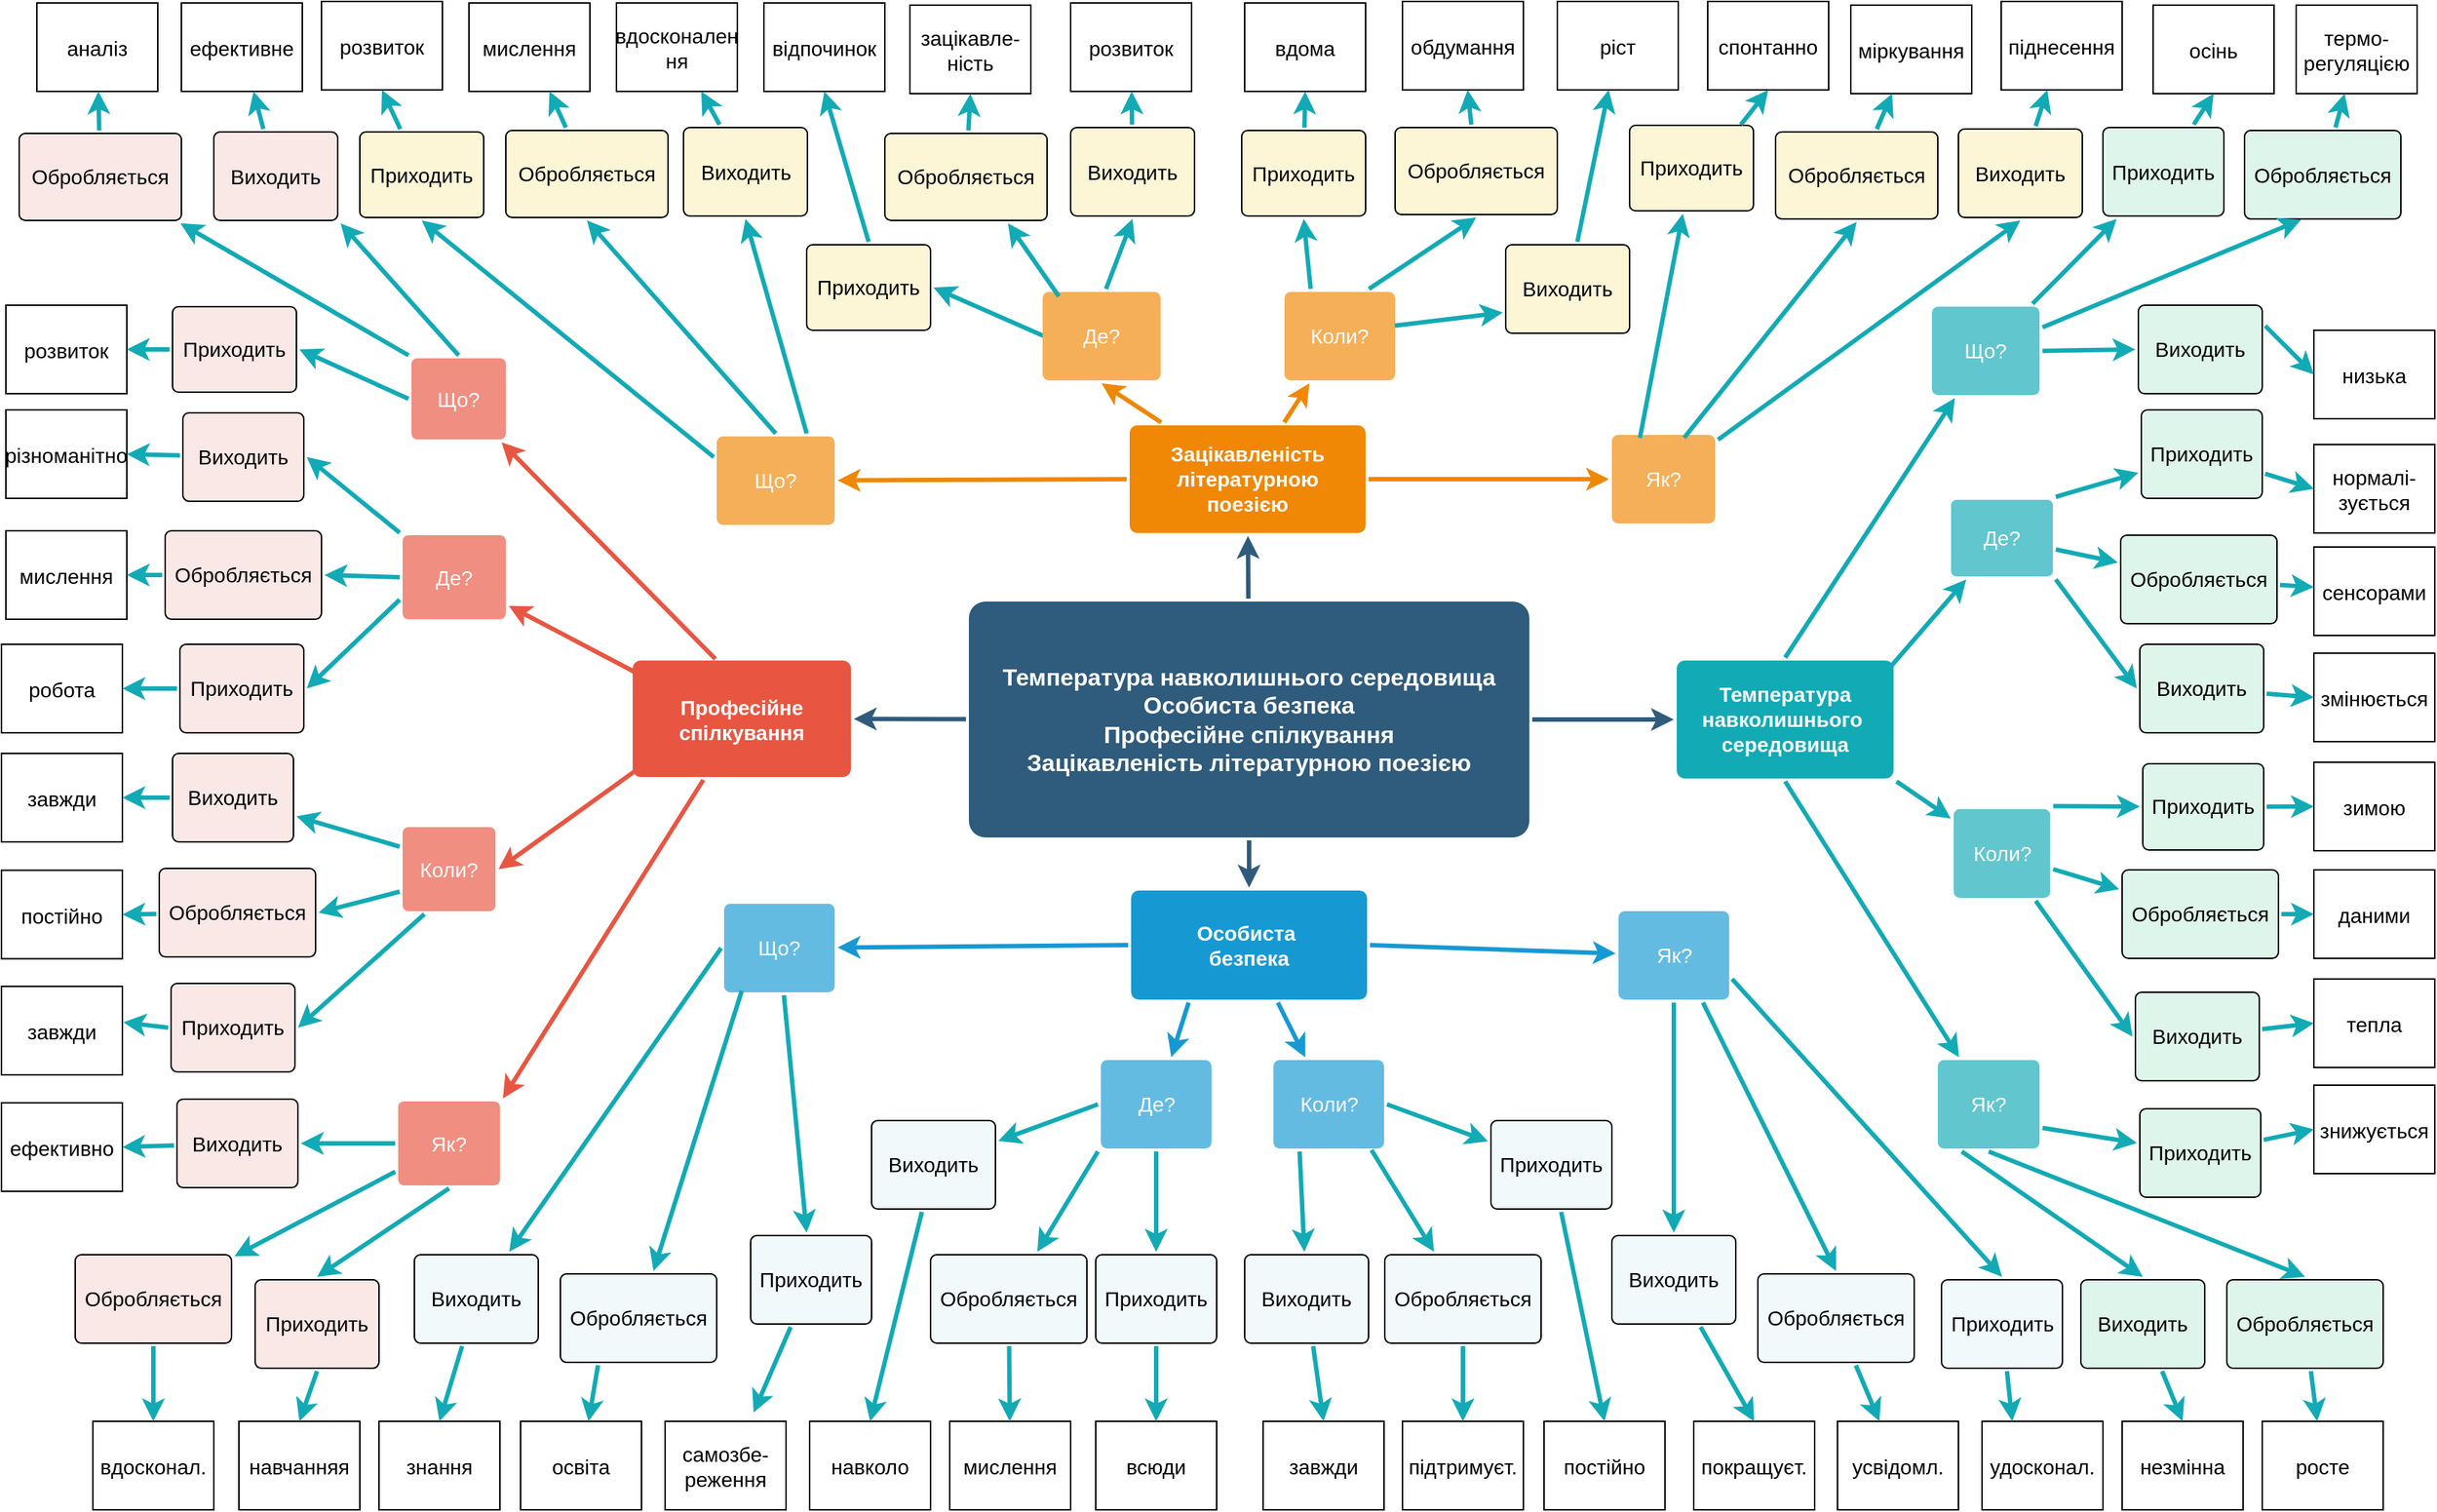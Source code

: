 <mxfile version="21.7.5" type="device">
  <diagram id="6a731a19-8d31-9384-78a2-239565b7b9f0" name="Page-1">
    <mxGraphModel dx="2333" dy="1258" grid="1" gridSize="10" guides="1" tooltips="1" connect="1" arrows="1" fold="1" page="1" pageScale="1" pageWidth="1654" pageHeight="1169" background="none" math="0" shadow="0">
      <root>
        <mxCell id="0" />
        <mxCell id="1" parent="0" />
        <mxCell id="1745" value="" style="edgeStyle=none;rounded=0;jumpStyle=none;html=1;shadow=0;labelBackgroundColor=none;startArrow=none;startFill=0;endArrow=classic;endFill=1;jettySize=auto;orthogonalLoop=1;strokeColor=#2F5B7C;strokeWidth=3;fontFamily=Helvetica;fontSize=16;fontColor=#23445D;spacing=5;" parent="1" source="1749" target="1764" edge="1">
          <mxGeometry relative="1" as="geometry" />
        </mxCell>
        <mxCell id="1746" value="" style="edgeStyle=none;rounded=0;jumpStyle=none;html=1;shadow=0;labelBackgroundColor=none;startArrow=none;startFill=0;endArrow=classic;endFill=1;jettySize=auto;orthogonalLoop=1;strokeColor=#2F5B7C;strokeWidth=3;fontFamily=Helvetica;fontSize=16;fontColor=#23445D;spacing=5;" parent="1" source="1749" target="1771" edge="1">
          <mxGeometry relative="1" as="geometry" />
        </mxCell>
        <mxCell id="1747" value="" style="edgeStyle=none;rounded=0;jumpStyle=none;html=1;shadow=0;labelBackgroundColor=none;startArrow=none;startFill=0;endArrow=classic;endFill=1;jettySize=auto;orthogonalLoop=1;strokeColor=#2F5B7C;strokeWidth=3;fontFamily=Helvetica;fontSize=16;fontColor=#23445D;spacing=5;" parent="1" source="1749" target="1760" edge="1">
          <mxGeometry relative="1" as="geometry" />
        </mxCell>
        <mxCell id="1748" value="" style="edgeStyle=none;rounded=0;jumpStyle=none;html=1;shadow=0;labelBackgroundColor=none;startArrow=none;startFill=0;endArrow=classic;endFill=1;jettySize=auto;orthogonalLoop=1;strokeColor=#2F5B7C;strokeWidth=3;fontFamily=Helvetica;fontSize=16;fontColor=#23445D;spacing=5;" parent="1" source="1749" target="1753" edge="1">
          <mxGeometry relative="1" as="geometry" />
        </mxCell>
        <mxCell id="1749" value="&lt;div&gt;Температура навколишнього середовища&lt;/div&gt;&lt;div&gt;Особиста безпека&lt;/div&gt;&lt;div&gt;Професійне спілкування&lt;/div&gt;&lt;div&gt;Зацікавленість літературною поезією&lt;/div&gt;" style="rounded=1;whiteSpace=wrap;html=1;shadow=0;labelBackgroundColor=none;strokeColor=none;strokeWidth=3;fillColor=#2F5B7C;fontFamily=Helvetica;fontSize=16;fontColor=#FFFFFF;align=center;fontStyle=1;spacing=5;arcSize=7;perimeterSpacing=2;" parent="1" vertex="1">
          <mxGeometry x="660" y="480" width="380" height="160" as="geometry" />
        </mxCell>
        <mxCell id="1753" value="Професійне&lt;br&gt;спілкування" style="rounded=1;whiteSpace=wrap;html=1;shadow=0;labelBackgroundColor=none;strokeColor=none;strokeWidth=3;fillColor=#e85642;fontFamily=Helvetica;fontSize=14;fontColor=#FFFFFF;align=center;spacing=5;fontStyle=1;arcSize=7;perimeterSpacing=2;" parent="1" vertex="1">
          <mxGeometry x="432" y="520" width="148" height="79" as="geometry" />
        </mxCell>
        <mxCell id="1760" value="Особиста&amp;nbsp;&lt;br&gt;безпека" style="rounded=1;whiteSpace=wrap;html=1;shadow=0;labelBackgroundColor=none;strokeColor=none;strokeWidth=3;fillColor=#1699d3;fontFamily=Helvetica;fontSize=14;fontColor=#FFFFFF;align=center;spacing=5;fontStyle=1;arcSize=7;perimeterSpacing=2;" parent="1" vertex="1">
          <mxGeometry x="770" y="676" width="160" height="74" as="geometry" />
        </mxCell>
        <mxCell id="1764" value="Зацікавленість&lt;br&gt;літературною&lt;br&gt;поезією" style="rounded=1;whiteSpace=wrap;html=1;shadow=0;labelBackgroundColor=none;strokeColor=none;strokeWidth=3;fillColor=#F08705;fontFamily=Helvetica;fontSize=14;fontColor=#FFFFFF;align=center;spacing=5;fontStyle=1;arcSize=7;perimeterSpacing=2;" parent="1" vertex="1">
          <mxGeometry x="769" y="360.5" width="160" height="73" as="geometry" />
        </mxCell>
        <mxCell id="1771" value="Температура&lt;br&gt;навколишнього&amp;nbsp;&lt;br&gt;середовища" style="rounded=1;whiteSpace=wrap;html=1;shadow=0;labelBackgroundColor=none;strokeColor=none;strokeWidth=3;fillColor=#12aab5;fontFamily=Helvetica;fontSize=14;fontColor=#FFFFFF;align=center;spacing=5;fontStyle=1;arcSize=7;perimeterSpacing=2;" parent="1" vertex="1">
          <mxGeometry x="1140" y="520" width="147" height="80" as="geometry" />
        </mxCell>
        <mxCell id="1772" value="Як?" style="rounded=1;whiteSpace=wrap;html=1;shadow=0;labelBackgroundColor=none;strokeColor=none;strokeWidth=3;fillColor=#61c6ce;fontFamily=Helvetica;fontSize=14;fontColor=#FFFFFF;align=center;spacing=5;fontStyle=0;arcSize=7;perimeterSpacing=2;" parent="1" vertex="1">
          <mxGeometry x="1317" y="791" width="69" height="60" as="geometry" />
        </mxCell>
        <mxCell id="1773" value="" style="edgeStyle=none;rounded=1;jumpStyle=none;html=1;shadow=0;labelBackgroundColor=none;startArrow=none;startFill=0;jettySize=auto;orthogonalLoop=1;strokeColor=#12AAB5;strokeWidth=3;fontFamily=Helvetica;fontSize=14;fontColor=#FFFFFF;spacing=5;fontStyle=1;fillColor=#b0e3e6;exitX=0.5;exitY=1;exitDx=0;exitDy=0;" parent="1" source="1771" target="1772" edge="1">
          <mxGeometry relative="1" as="geometry">
            <mxPoint x="1289" y="635" as="targetPoint" />
          </mxGeometry>
        </mxCell>
        <mxCell id="1774" value="Коли?" style="rounded=1;whiteSpace=wrap;html=1;shadow=0;labelBackgroundColor=none;strokeColor=none;strokeWidth=3;fillColor=#61c6ce;fontFamily=Helvetica;fontSize=14;fontColor=#FFFFFF;align=center;spacing=5;fontStyle=0;arcSize=7;perimeterSpacing=2;direction=south;" parent="1" vertex="1">
          <mxGeometry x="1327.75" y="620.75" width="65.5" height="60.25" as="geometry" />
        </mxCell>
        <mxCell id="1775" value="" style="edgeStyle=none;rounded=1;jumpStyle=none;html=1;shadow=0;labelBackgroundColor=none;startArrow=none;startFill=0;jettySize=auto;orthogonalLoop=1;strokeColor=#12AAB5;strokeWidth=3;fontFamily=Helvetica;fontSize=14;fontColor=#FFFFFF;spacing=5;fontStyle=1;fillColor=#b0e3e6;exitX=1;exitY=1;exitDx=0;exitDy=0;" parent="1" source="1771" target="1774" edge="1">
          <mxGeometry relative="1" as="geometry" />
        </mxCell>
        <mxCell id="1776" value="Де?" style="rounded=1;whiteSpace=wrap;html=1;shadow=0;labelBackgroundColor=none;strokeColor=none;strokeWidth=3;fillColor=#61c6ce;fontFamily=Helvetica;fontSize=14;fontColor=#FFFFFF;align=center;spacing=5;fontStyle=0;arcSize=7;perimeterSpacing=2;" parent="1" vertex="1">
          <mxGeometry x="1326" y="411" width="69" height="52" as="geometry" />
        </mxCell>
        <mxCell id="1777" value="" style="edgeStyle=none;rounded=1;jumpStyle=none;html=1;shadow=0;labelBackgroundColor=none;startArrow=none;startFill=0;jettySize=auto;orthogonalLoop=1;strokeColor=#12AAB5;strokeWidth=3;fontFamily=Helvetica;fontSize=14;fontColor=#FFFFFF;spacing=5;fontStyle=1;fillColor=#b0e3e6;" parent="1" target="1776" edge="1">
          <mxGeometry relative="1" as="geometry">
            <mxPoint x="1280" y="530" as="sourcePoint" />
          </mxGeometry>
        </mxCell>
        <mxCell id="1778" value="Що?" style="rounded=1;whiteSpace=wrap;html=1;shadow=0;labelBackgroundColor=none;strokeColor=none;strokeWidth=3;fillColor=#61c6ce;fontFamily=Helvetica;fontSize=14;fontColor=#FFFFFF;align=center;spacing=5;fontStyle=0;arcSize=7;perimeterSpacing=2;" parent="1" vertex="1">
          <mxGeometry x="1313" y="280" width="73" height="60" as="geometry" />
        </mxCell>
        <mxCell id="1779" value="" style="edgeStyle=none;rounded=1;jumpStyle=none;html=1;shadow=0;labelBackgroundColor=none;startArrow=none;startFill=0;jettySize=auto;orthogonalLoop=1;strokeColor=#12AAB5;strokeWidth=3;fontFamily=Helvetica;fontSize=14;fontColor=#FFFFFF;spacing=5;fontStyle=1;fillColor=#b0e3e6;exitX=0.5;exitY=0;exitDx=0;exitDy=0;" parent="1" source="1771" target="1778" edge="1">
          <mxGeometry relative="1" as="geometry">
            <mxPoint x="1223" y="507" as="sourcePoint" />
          </mxGeometry>
        </mxCell>
        <mxCell id="KxXHiPZeeXsI9hDlDG1h-1779" value="Приходить" style="rounded=1;whiteSpace=wrap;html=1;shadow=0;fillColor=#DEF5EB;fontFamily=Helvetica;fontSize=14;fontColor=#000000;align=center;spacing=5;fontStyle=0;arcSize=7;perimeterSpacing=2;" parent="1" vertex="1">
          <mxGeometry x="1429" y="158.5" width="82" height="60" as="geometry" />
        </mxCell>
        <mxCell id="KxXHiPZeeXsI9hDlDG1h-1780" value="Обробляється" style="rounded=1;whiteSpace=wrap;html=1;shadow=0;fillColor=#DEF5EB;fontFamily=Helvetica;fontSize=14;fontColor=#000000;align=center;spacing=5;fontStyle=0;arcSize=7;perimeterSpacing=2;" parent="1" vertex="1">
          <mxGeometry x="1525" y="160.5" width="106" height="60" as="geometry" />
        </mxCell>
        <mxCell id="KxXHiPZeeXsI9hDlDG1h-1781" value="Виходить" style="rounded=1;whiteSpace=wrap;html=1;shadow=0;fillColor=#DEF5EB;fontFamily=Helvetica;fontSize=14;fontColor=#000000;align=center;spacing=5;fontStyle=0;arcSize=7;perimeterSpacing=2;" parent="1" vertex="1">
          <mxGeometry x="1453" y="279" width="84" height="60" as="geometry" />
        </mxCell>
        <mxCell id="KxXHiPZeeXsI9hDlDG1h-1789" value="" style="edgeStyle=none;rounded=1;jumpStyle=none;html=1;shadow=0;labelBackgroundColor=none;startArrow=none;startFill=0;jettySize=auto;orthogonalLoop=1;strokeColor=#12AAB5;strokeWidth=3;fontFamily=Helvetica;fontSize=14;fontColor=#FFFFFF;spacing=5;fontStyle=1;fillColor=#b0e3e6;" parent="1" source="1778" target="KxXHiPZeeXsI9hDlDG1h-1779" edge="1">
          <mxGeometry relative="1" as="geometry">
            <mxPoint x="1475" y="310" as="sourcePoint" />
            <mxPoint x="1523" y="240.0" as="targetPoint" />
          </mxGeometry>
        </mxCell>
        <mxCell id="KxXHiPZeeXsI9hDlDG1h-1790" value="" style="edgeStyle=none;rounded=1;jumpStyle=none;html=1;shadow=0;labelBackgroundColor=none;startArrow=none;startFill=0;jettySize=auto;orthogonalLoop=1;strokeColor=#12AAB5;strokeWidth=3;fontFamily=Helvetica;fontSize=14;fontColor=#FFFFFF;spacing=5;fontStyle=1;fillColor=#b0e3e6;entryX=0.367;entryY=0.976;entryDx=0;entryDy=0;entryPerimeter=0;exitX=1;exitY=0.25;exitDx=0;exitDy=0;" parent="1" source="1778" target="KxXHiPZeeXsI9hDlDG1h-1780" edge="1">
          <mxGeometry relative="1" as="geometry">
            <mxPoint x="1536" y="313" as="sourcePoint" />
            <mxPoint x="1604.693" y="251.0" as="targetPoint" />
          </mxGeometry>
        </mxCell>
        <mxCell id="KxXHiPZeeXsI9hDlDG1h-1791" value="" style="edgeStyle=none;rounded=1;jumpStyle=none;html=1;shadow=0;labelBackgroundColor=none;startArrow=none;startFill=0;jettySize=auto;orthogonalLoop=1;strokeColor=#12AAB5;strokeWidth=3;fontFamily=Helvetica;fontSize=14;fontColor=#FFFFFF;spacing=5;fontStyle=1;fillColor=#b0e3e6;exitX=1;exitY=0.5;exitDx=0;exitDy=0;entryX=0;entryY=0.5;entryDx=0;entryDy=0;" parent="1" source="1778" target="KxXHiPZeeXsI9hDlDG1h-1781" edge="1">
          <mxGeometry relative="1" as="geometry">
            <mxPoint x="1159" y="386" as="sourcePoint" />
            <mxPoint x="1262" y="400.123" as="targetPoint" />
          </mxGeometry>
        </mxCell>
        <mxCell id="KxXHiPZeeXsI9hDlDG1h-1823" value="Коли?" style="rounded=1;whiteSpace=wrap;html=1;shadow=0;labelBackgroundColor=none;strokeColor=none;strokeWidth=3;fillColor=#f5af58;fontFamily=Helvetica;fontSize=14;fontColor=#FFFFFF;align=center;spacing=5;arcSize=7;perimeterSpacing=2;" parent="1" vertex="1">
          <mxGeometry x="874" y="270" width="75" height="60" as="geometry" />
        </mxCell>
        <mxCell id="KxXHiPZeeXsI9hDlDG1h-1824" value="" style="edgeStyle=none;rounded=0;jumpStyle=none;html=1;shadow=0;labelBackgroundColor=none;startArrow=none;startFill=0;endArrow=classic;endFill=1;jettySize=auto;orthogonalLoop=1;strokeColor=#F08705;strokeWidth=3;fontFamily=Helvetica;fontSize=14;fontColor=#FFFFFF;spacing=5;" parent="1" source="1764" target="KxXHiPZeeXsI9hDlDG1h-1823" edge="1">
          <mxGeometry relative="1" as="geometry">
            <mxPoint x="878" y="376" as="sourcePoint" />
          </mxGeometry>
        </mxCell>
        <mxCell id="KxXHiPZeeXsI9hDlDG1h-1827" value="Що?" style="rounded=1;whiteSpace=wrap;html=1;shadow=0;labelBackgroundColor=none;strokeColor=none;strokeWidth=3;fillColor=#f5af58;fontFamily=Helvetica;fontSize=14;fontColor=#FFFFFF;align=center;spacing=5;arcSize=7;perimeterSpacing=2;" parent="1" vertex="1">
          <mxGeometry x="489" y="368" width="80" height="60" as="geometry" />
        </mxCell>
        <mxCell id="KxXHiPZeeXsI9hDlDG1h-1828" value="" style="edgeStyle=none;rounded=0;jumpStyle=none;html=1;shadow=0;labelBackgroundColor=none;startArrow=none;startFill=0;endArrow=classic;endFill=1;jettySize=auto;orthogonalLoop=1;strokeColor=#F08705;strokeWidth=3;fontFamily=Helvetica;fontSize=14;fontColor=#FFFFFF;spacing=5;exitX=0;exitY=0.5;exitDx=0;exitDy=0;" parent="1" source="1764" target="KxXHiPZeeXsI9hDlDG1h-1827" edge="1">
          <mxGeometry relative="1" as="geometry">
            <mxPoint x="779" y="413" as="sourcePoint" />
          </mxGeometry>
        </mxCell>
        <mxCell id="KxXHiPZeeXsI9hDlDG1h-1829" value="Як?" style="rounded=1;whiteSpace=wrap;html=1;shadow=0;labelBackgroundColor=none;strokeColor=none;strokeWidth=3;fillColor=#f5af58;fontFamily=Helvetica;fontSize=14;fontColor=#FFFFFF;align=center;spacing=5;arcSize=7;perimeterSpacing=2;" parent="1" vertex="1">
          <mxGeometry x="1096" y="367" width="70" height="60" as="geometry" />
        </mxCell>
        <mxCell id="KxXHiPZeeXsI9hDlDG1h-1830" value="" style="edgeStyle=none;rounded=0;jumpStyle=none;html=1;shadow=0;labelBackgroundColor=none;startArrow=none;startFill=0;endArrow=classic;endFill=1;jettySize=auto;orthogonalLoop=1;strokeColor=#F08705;strokeWidth=3;fontFamily=Helvetica;fontSize=14;fontColor=#FFFFFF;spacing=5;entryX=0;entryY=0.5;entryDx=0;entryDy=0;exitX=1;exitY=0.5;exitDx=0;exitDy=0;" parent="1" source="1764" target="KxXHiPZeeXsI9hDlDG1h-1829" edge="1">
          <mxGeometry relative="1" as="geometry">
            <mxPoint x="905" y="436" as="sourcePoint" />
            <mxPoint x="959.302" y="368" as="targetPoint" />
          </mxGeometry>
        </mxCell>
        <mxCell id="KxXHiPZeeXsI9hDlDG1h-1831" value="" style="edgeStyle=none;rounded=0;jumpStyle=none;html=1;shadow=0;labelBackgroundColor=none;startArrow=none;startFill=0;endArrow=classic;endFill=1;jettySize=auto;orthogonalLoop=1;strokeColor=#1699D3;strokeWidth=3;fontFamily=Helvetica;fontSize=14;fontColor=#FFFFFF;spacing=5;exitX=0;exitY=0.5;exitDx=0;exitDy=0;" parent="1" source="1760" target="KxXHiPZeeXsI9hDlDG1h-1832" edge="1">
          <mxGeometry relative="1" as="geometry">
            <mxPoint x="812.5" y="668" as="sourcePoint" />
          </mxGeometry>
        </mxCell>
        <mxCell id="KxXHiPZeeXsI9hDlDG1h-1832" value="Що?" style="rounded=1;whiteSpace=wrap;html=1;shadow=0;labelBackgroundColor=none;strokeColor=none;strokeWidth=3;fillColor=#64bbe2;fontFamily=Helvetica;fontSize=14;fontColor=#FFFFFF;align=center;spacing=5;arcSize=7;perimeterSpacing=2;" parent="1" vertex="1">
          <mxGeometry x="494" y="685" width="75" height="60" as="geometry" />
        </mxCell>
        <mxCell id="KxXHiPZeeXsI9hDlDG1h-1833" value="" style="edgeStyle=none;rounded=0;jumpStyle=none;html=1;shadow=0;labelBackgroundColor=none;startArrow=none;startFill=0;endArrow=classic;endFill=1;jettySize=auto;orthogonalLoop=1;strokeColor=#1699D3;strokeWidth=3;fontFamily=Helvetica;fontSize=14;fontColor=#FFFFFF;spacing=5;exitX=0.25;exitY=1;exitDx=0;exitDy=0;" parent="1" source="1760" target="KxXHiPZeeXsI9hDlDG1h-1834" edge="1">
          <mxGeometry relative="1" as="geometry">
            <mxPoint x="837.499" y="742.016" as="sourcePoint" />
          </mxGeometry>
        </mxCell>
        <mxCell id="KxXHiPZeeXsI9hDlDG1h-1834" value="Де?" style="rounded=1;whiteSpace=wrap;html=1;shadow=0;labelBackgroundColor=none;strokeColor=none;strokeWidth=3;fillColor=#64bbe2;fontFamily=Helvetica;fontSize=14;fontColor=#FFFFFF;align=center;spacing=5;arcSize=7;perimeterSpacing=2;" parent="1" vertex="1">
          <mxGeometry x="749.5" y="791" width="75" height="60" as="geometry" />
        </mxCell>
        <mxCell id="KxXHiPZeeXsI9hDlDG1h-1835" value="" style="edgeStyle=none;rounded=0;jumpStyle=none;html=1;shadow=0;labelBackgroundColor=none;startArrow=none;startFill=0;endArrow=classic;endFill=1;jettySize=auto;orthogonalLoop=1;strokeColor=#1699D3;strokeWidth=3;fontFamily=Helvetica;fontSize=14;fontColor=#FFFFFF;spacing=5;" parent="1" source="1760" target="KxXHiPZeeXsI9hDlDG1h-1836" edge="1">
          <mxGeometry relative="1" as="geometry">
            <mxPoint x="875.761" y="744" as="sourcePoint" />
          </mxGeometry>
        </mxCell>
        <mxCell id="KxXHiPZeeXsI9hDlDG1h-1836" value="Коли?" style="rounded=1;whiteSpace=wrap;html=1;shadow=0;labelBackgroundColor=none;strokeColor=none;strokeWidth=3;fillColor=#64bbe2;fontFamily=Helvetica;fontSize=14;fontColor=#FFFFFF;align=center;spacing=5;arcSize=7;perimeterSpacing=2;" parent="1" vertex="1">
          <mxGeometry x="866.5" y="791" width="75" height="60" as="geometry" />
        </mxCell>
        <mxCell id="KxXHiPZeeXsI9hDlDG1h-1837" value="" style="edgeStyle=none;rounded=0;jumpStyle=none;html=1;shadow=0;labelBackgroundColor=none;startArrow=none;startFill=0;endArrow=classic;endFill=1;jettySize=auto;orthogonalLoop=1;strokeColor=#1699D3;strokeWidth=3;fontFamily=Helvetica;fontSize=14;fontColor=#FFFFFF;spacing=5;exitX=1;exitY=0.5;exitDx=0;exitDy=0;" parent="1" source="1760" target="KxXHiPZeeXsI9hDlDG1h-1838" edge="1">
          <mxGeometry relative="1" as="geometry">
            <mxPoint x="912.75" y="712" as="sourcePoint" />
          </mxGeometry>
        </mxCell>
        <mxCell id="KxXHiPZeeXsI9hDlDG1h-1838" value="Як?" style="rounded=1;whiteSpace=wrap;html=1;shadow=0;labelBackgroundColor=none;strokeColor=none;strokeWidth=3;fillColor=#64bbe2;fontFamily=Helvetica;fontSize=14;fontColor=#FFFFFF;align=center;spacing=5;arcSize=7;perimeterSpacing=2;" parent="1" vertex="1">
          <mxGeometry x="1100.5" y="690" width="75" height="60" as="geometry" />
        </mxCell>
        <mxCell id="KxXHiPZeeXsI9hDlDG1h-1841" value="" style="edgeStyle=none;rounded=1;jumpStyle=none;html=1;shadow=0;labelBackgroundColor=none;startArrow=none;startFill=0;jettySize=auto;orthogonalLoop=1;strokeColor=#E85642;strokeWidth=3;fontFamily=Helvetica;fontSize=14;fontColor=#FFFFFF;spacing=5;fontStyle=1;fillColor=#b0e3e6;exitX=0.382;exitY=0.011;exitDx=0;exitDy=0;exitPerimeter=0;" parent="1" source="1753" target="KxXHiPZeeXsI9hDlDG1h-1842" edge="1">
          <mxGeometry relative="1" as="geometry">
            <mxPoint x="319.359" y="523.5" as="sourcePoint" />
          </mxGeometry>
        </mxCell>
        <mxCell id="KxXHiPZeeXsI9hDlDG1h-1842" value="Що?" style="rounded=1;whiteSpace=wrap;html=1;shadow=0;labelBackgroundColor=none;strokeColor=none;strokeWidth=3;fillColor=#f08e81;fontFamily=Helvetica;fontSize=14;fontColor=#FFFFFF;align=center;spacing=5;fontStyle=0;arcSize=7;perimeterSpacing=2;" parent="1" vertex="1">
          <mxGeometry x="282" y="315" width="64" height="55" as="geometry" />
        </mxCell>
        <mxCell id="KxXHiPZeeXsI9hDlDG1h-1843" value="" style="edgeStyle=none;rounded=1;jumpStyle=none;html=1;shadow=0;labelBackgroundColor=none;startArrow=none;startFill=0;jettySize=auto;orthogonalLoop=1;strokeColor=#E85642;strokeWidth=3;fontFamily=Helvetica;fontSize=14;fontColor=#FFFFFF;spacing=5;fontStyle=1;fillColor=#b0e3e6;exitX=0.03;exitY=0.125;exitDx=0;exitDy=0;exitPerimeter=0;" parent="1" source="1753" target="KxXHiPZeeXsI9hDlDG1h-1844" edge="1">
          <mxGeometry relative="1" as="geometry">
            <mxPoint x="396.958" y="623.008" as="sourcePoint" />
          </mxGeometry>
        </mxCell>
        <mxCell id="KxXHiPZeeXsI9hDlDG1h-1844" value="Де?" style="rounded=1;whiteSpace=wrap;html=1;shadow=0;labelBackgroundColor=none;strokeColor=none;strokeWidth=3;fillColor=#f08e81;fontFamily=Helvetica;fontSize=14;fontColor=#FFFFFF;align=center;spacing=5;fontStyle=0;arcSize=7;perimeterSpacing=2;" parent="1" vertex="1">
          <mxGeometry x="276" y="435" width="70" height="57" as="geometry" />
        </mxCell>
        <mxCell id="KxXHiPZeeXsI9hDlDG1h-1845" value="" style="edgeStyle=none;rounded=1;jumpStyle=none;html=1;shadow=0;labelBackgroundColor=none;startArrow=none;startFill=0;jettySize=auto;orthogonalLoop=1;strokeColor=#E85642;strokeWidth=3;fontFamily=Helvetica;fontSize=14;fontColor=#FFFFFF;spacing=5;fontStyle=1;fillColor=#b0e3e6;entryX=1;entryY=0.5;entryDx=0;entryDy=0;exitX=0.04;exitY=0.906;exitDx=0;exitDy=0;exitPerimeter=0;" parent="1" source="1753" target="KxXHiPZeeXsI9hDlDG1h-1846" edge="1">
          <mxGeometry relative="1" as="geometry">
            <mxPoint x="430.958" y="741.008" as="sourcePoint" />
          </mxGeometry>
        </mxCell>
        <mxCell id="KxXHiPZeeXsI9hDlDG1h-1846" value="Коли?" style="rounded=1;whiteSpace=wrap;html=1;shadow=0;labelBackgroundColor=none;strokeColor=none;strokeWidth=3;fillColor=#f08e81;fontFamily=Helvetica;fontSize=14;fontColor=#FFFFFF;align=center;spacing=5;fontStyle=0;arcSize=7;perimeterSpacing=2;" parent="1" vertex="1">
          <mxGeometry x="276" y="633" width="63" height="57" as="geometry" />
        </mxCell>
        <mxCell id="KxXHiPZeeXsI9hDlDG1h-1847" value="" style="edgeStyle=none;rounded=1;jumpStyle=none;html=1;shadow=0;labelBackgroundColor=none;startArrow=none;startFill=0;jettySize=auto;orthogonalLoop=1;strokeColor=#E85642;strokeWidth=3;fontFamily=Helvetica;fontSize=14;fontColor=#FFFFFF;spacing=5;fontStyle=1;fillColor=#b0e3e6;entryX=1;entryY=0;entryDx=0;entryDy=0;" parent="1" source="1753" target="KxXHiPZeeXsI9hDlDG1h-1848" edge="1">
          <mxGeometry relative="1" as="geometry">
            <mxPoint x="472.958" y="757.008" as="sourcePoint" />
          </mxGeometry>
        </mxCell>
        <mxCell id="KxXHiPZeeXsI9hDlDG1h-1848" value="Як?" style="rounded=1;whiteSpace=wrap;html=1;shadow=0;labelBackgroundColor=none;strokeColor=none;strokeWidth=3;fillColor=#f08e81;fontFamily=Helvetica;fontSize=14;fontColor=#FFFFFF;align=center;spacing=5;fontStyle=0;arcSize=7;perimeterSpacing=2;" parent="1" vertex="1">
          <mxGeometry x="273" y="819" width="69" height="57" as="geometry" />
        </mxCell>
        <mxCell id="KxXHiPZeeXsI9hDlDG1h-1849" value="осінь" style="fontFamily=Helvetica;fontSize=14;" parent="1" vertex="1">
          <mxGeometry x="1463" y="75.5" width="82" height="60" as="geometry" />
        </mxCell>
        <mxCell id="KxXHiPZeeXsI9hDlDG1h-1850" value="" style="edgeStyle=none;rounded=1;jumpStyle=none;html=1;shadow=0;labelBackgroundColor=none;startArrow=none;startFill=0;jettySize=auto;orthogonalLoop=1;strokeColor=#12AAB5;strokeWidth=3;fontFamily=Helvetica;fontSize=14;fontColor=#FFFFFF;spacing=5;fontStyle=1;fillColor=#b0e3e6;entryX=0.5;entryY=1;entryDx=0;entryDy=0;" parent="1" source="KxXHiPZeeXsI9hDlDG1h-1779" target="KxXHiPZeeXsI9hDlDG1h-1849" edge="1">
          <mxGeometry relative="1" as="geometry">
            <mxPoint x="1680.5" y="289" as="sourcePoint" />
            <mxPoint x="1672" y="237" as="targetPoint" />
          </mxGeometry>
        </mxCell>
        <mxCell id="KxXHiPZeeXsI9hDlDG1h-1851" value="термо-&#xa;регуляцією" style="fontFamily=Helvetica;fontSize=14;" parent="1" vertex="1">
          <mxGeometry x="1560" y="75.5" width="82" height="60" as="geometry" />
        </mxCell>
        <mxCell id="KxXHiPZeeXsI9hDlDG1h-1852" value="низька" style="fontFamily=Helvetica;fontSize=14;" parent="1" vertex="1">
          <mxGeometry x="1572" y="296" width="82" height="60" as="geometry" />
        </mxCell>
        <mxCell id="KxXHiPZeeXsI9hDlDG1h-1853" value="" style="edgeStyle=none;rounded=1;jumpStyle=none;html=1;shadow=0;labelBackgroundColor=none;startArrow=none;startFill=0;jettySize=auto;orthogonalLoop=1;strokeColor=#12AAB5;strokeWidth=3;fontFamily=Helvetica;fontSize=14;fontColor=#FFFFFF;spacing=5;fontStyle=1;fillColor=#b0e3e6;entryX=0;entryY=0.5;entryDx=0;entryDy=0;exitX=1;exitY=0.25;exitDx=0;exitDy=0;" parent="1" source="KxXHiPZeeXsI9hDlDG1h-1781" target="KxXHiPZeeXsI9hDlDG1h-1852" edge="1">
          <mxGeometry relative="1" as="geometry">
            <mxPoint x="1201.25" y="405" as="sourcePoint" />
            <mxPoint x="1124.25" y="429.123" as="targetPoint" />
          </mxGeometry>
        </mxCell>
        <mxCell id="KxXHiPZeeXsI9hDlDG1h-1855" value="" style="edgeStyle=none;rounded=1;jumpStyle=none;html=1;shadow=0;labelBackgroundColor=none;startArrow=none;startFill=0;jettySize=auto;orthogonalLoop=1;strokeColor=#12AAB5;strokeWidth=3;fontFamily=Helvetica;fontSize=14;fontColor=#FFFFFF;spacing=5;fontStyle=1;fillColor=#b0e3e6;" parent="1" source="KxXHiPZeeXsI9hDlDG1h-1780" target="KxXHiPZeeXsI9hDlDG1h-1851" edge="1">
          <mxGeometry relative="1" as="geometry">
            <mxPoint x="1852" y="270" as="sourcePoint" />
            <mxPoint x="1877" y="270" as="targetPoint" />
          </mxGeometry>
        </mxCell>
        <mxCell id="KxXHiPZeeXsI9hDlDG1h-1856" value="Приходить" style="rounded=1;whiteSpace=wrap;html=1;shadow=0;fillColor=#DEF5EB;fontFamily=Helvetica;fontSize=14;fontColor=#000000;align=center;spacing=5;fontStyle=0;arcSize=7;perimeterSpacing=2;" parent="1" vertex="1">
          <mxGeometry x="1455" y="350" width="82" height="60" as="geometry" />
        </mxCell>
        <mxCell id="KxXHiPZeeXsI9hDlDG1h-1857" value="Обробляється" style="rounded=1;whiteSpace=wrap;html=1;shadow=0;fillColor=#DEF5EB;fontFamily=Helvetica;fontSize=14;fontColor=#000000;align=center;spacing=5;fontStyle=0;arcSize=7;perimeterSpacing=2;" parent="1" vertex="1">
          <mxGeometry x="1441" y="435" width="106" height="60" as="geometry" />
        </mxCell>
        <mxCell id="KxXHiPZeeXsI9hDlDG1h-1858" value="Виходить" style="rounded=1;whiteSpace=wrap;html=1;shadow=0;fillColor=#DEF5EB;fontFamily=Helvetica;fontSize=14;fontColor=#000000;align=center;spacing=5;fontStyle=0;arcSize=7;perimeterSpacing=2;" parent="1" vertex="1">
          <mxGeometry x="1454" y="509" width="84" height="60" as="geometry" />
        </mxCell>
        <mxCell id="KxXHiPZeeXsI9hDlDG1h-1859" value="" style="edgeStyle=none;rounded=1;jumpStyle=none;html=1;shadow=0;labelBackgroundColor=none;startArrow=none;startFill=0;jettySize=auto;orthogonalLoop=1;strokeColor=#12AAB5;strokeWidth=3;fontFamily=Helvetica;fontSize=14;fontColor=#FFFFFF;spacing=5;fontStyle=1;fillColor=#b0e3e6;exitX=1;exitY=0;exitDx=0;exitDy=0;" parent="1" source="1776" target="KxXHiPZeeXsI9hDlDG1h-1856" edge="1">
          <mxGeometry relative="1" as="geometry">
            <mxPoint x="1669.25" y="363.5" as="sourcePoint" />
            <mxPoint x="1660.75" y="311.5" as="targetPoint" />
          </mxGeometry>
        </mxCell>
        <mxCell id="KxXHiPZeeXsI9hDlDG1h-1860" value="" style="edgeStyle=none;rounded=1;jumpStyle=none;html=1;shadow=0;labelBackgroundColor=none;startArrow=none;startFill=0;jettySize=auto;orthogonalLoop=1;strokeColor=#12AAB5;strokeWidth=3;fontFamily=Helvetica;fontSize=14;fontColor=#FFFFFF;spacing=5;fontStyle=1;fillColor=#b0e3e6;" parent="1" source="1776" target="KxXHiPZeeXsI9hDlDG1h-1857" edge="1">
          <mxGeometry relative="1" as="geometry">
            <mxPoint x="1538.704" y="620.476" as="sourcePoint" />
            <mxPoint x="1573.443" y="580.5" as="targetPoint" />
          </mxGeometry>
        </mxCell>
        <mxCell id="KxXHiPZeeXsI9hDlDG1h-1861" value="" style="edgeStyle=none;rounded=1;jumpStyle=none;html=1;shadow=0;labelBackgroundColor=none;startArrow=none;startFill=0;jettySize=auto;orthogonalLoop=1;strokeColor=#12AAB5;strokeWidth=3;fontFamily=Helvetica;fontSize=14;fontColor=#FFFFFF;spacing=5;fontStyle=1;fillColor=#b0e3e6;exitX=1;exitY=1;exitDx=0;exitDy=0;entryX=0;entryY=0.5;entryDx=0;entryDy=0;" parent="1" source="1776" target="KxXHiPZeeXsI9hDlDG1h-1858" edge="1">
          <mxGeometry relative="1" as="geometry">
            <mxPoint x="1543.75" y="653.5" as="sourcePoint" />
            <mxPoint x="1580.75" y="641.623" as="targetPoint" />
          </mxGeometry>
        </mxCell>
        <mxCell id="KxXHiPZeeXsI9hDlDG1h-1862" value="нормалі-&#xa;зується" style="fontFamily=Helvetica;fontSize=14;" parent="1" vertex="1">
          <mxGeometry x="1572" y="373.5" width="82" height="60" as="geometry" />
        </mxCell>
        <mxCell id="KxXHiPZeeXsI9hDlDG1h-1863" value="" style="edgeStyle=none;rounded=1;jumpStyle=none;html=1;shadow=0;labelBackgroundColor=none;startArrow=none;startFill=0;jettySize=auto;orthogonalLoop=1;strokeColor=#12AAB5;strokeWidth=3;fontFamily=Helvetica;fontSize=14;fontColor=#FFFFFF;spacing=5;fontStyle=1;fillColor=#b0e3e6;entryX=0;entryY=0.5;entryDx=0;entryDy=0;" parent="1" source="KxXHiPZeeXsI9hDlDG1h-1856" target="KxXHiPZeeXsI9hDlDG1h-1862" edge="1">
          <mxGeometry relative="1" as="geometry">
            <mxPoint x="1674.5" y="422.5" as="sourcePoint" />
            <mxPoint x="1666" y="370.5" as="targetPoint" />
          </mxGeometry>
        </mxCell>
        <mxCell id="KxXHiPZeeXsI9hDlDG1h-1864" value="сенсорами" style="fontFamily=Helvetica;fontSize=14;" parent="1" vertex="1">
          <mxGeometry x="1572" y="443" width="82" height="60" as="geometry" />
        </mxCell>
        <mxCell id="KxXHiPZeeXsI9hDlDG1h-1865" value="змінюється" style="fontFamily=Helvetica;fontSize=14;" parent="1" vertex="1">
          <mxGeometry x="1572" y="515" width="82" height="60" as="geometry" />
        </mxCell>
        <mxCell id="KxXHiPZeeXsI9hDlDG1h-1866" value="" style="edgeStyle=none;rounded=1;jumpStyle=none;html=1;shadow=0;labelBackgroundColor=none;startArrow=none;startFill=0;jettySize=auto;orthogonalLoop=1;strokeColor=#12AAB5;strokeWidth=3;fontFamily=Helvetica;fontSize=14;fontColor=#FFFFFF;spacing=5;fontStyle=1;fillColor=#b0e3e6;entryX=0;entryY=0.5;entryDx=0;entryDy=0;" parent="1" source="KxXHiPZeeXsI9hDlDG1h-1858" target="KxXHiPZeeXsI9hDlDG1h-1865" edge="1">
          <mxGeometry relative="1" as="geometry">
            <mxPoint x="1667" y="651.5" as="sourcePoint" />
            <mxPoint x="1590" y="675.623" as="targetPoint" />
          </mxGeometry>
        </mxCell>
        <mxCell id="KxXHiPZeeXsI9hDlDG1h-1867" value="" style="edgeStyle=none;rounded=1;jumpStyle=none;html=1;shadow=0;labelBackgroundColor=none;startArrow=none;startFill=0;jettySize=auto;orthogonalLoop=1;strokeColor=#12AAB5;strokeWidth=3;fontFamily=Helvetica;fontSize=14;fontColor=#FFFFFF;spacing=5;fontStyle=1;fillColor=#b0e3e6;" parent="1" source="KxXHiPZeeXsI9hDlDG1h-1857" target="KxXHiPZeeXsI9hDlDG1h-1864" edge="1">
          <mxGeometry relative="1" as="geometry">
            <mxPoint x="1677" y="661.5" as="sourcePoint" />
            <mxPoint x="1702" y="661.5" as="targetPoint" />
          </mxGeometry>
        </mxCell>
        <mxCell id="KxXHiPZeeXsI9hDlDG1h-1869" value="Приходить" style="rounded=1;whiteSpace=wrap;html=1;shadow=0;fillColor=#DEF5EB;fontFamily=Helvetica;fontSize=14;fontColor=#000000;align=center;spacing=5;fontStyle=0;arcSize=7;perimeterSpacing=2;" parent="1" vertex="1">
          <mxGeometry x="1456" y="590" width="82" height="58.5" as="geometry" />
        </mxCell>
        <mxCell id="KxXHiPZeeXsI9hDlDG1h-1870" value="Обробляється" style="rounded=1;whiteSpace=wrap;html=1;shadow=0;fillColor=#DEF5EB;fontFamily=Helvetica;fontSize=14;fontColor=#000000;align=center;spacing=5;fontStyle=0;arcSize=7;perimeterSpacing=2;" parent="1" vertex="1">
          <mxGeometry x="1442" y="662" width="106" height="60" as="geometry" />
        </mxCell>
        <mxCell id="KxXHiPZeeXsI9hDlDG1h-1871" value="Виходить" style="rounded=1;whiteSpace=wrap;html=1;shadow=0;fillColor=#DEF5EB;fontFamily=Helvetica;fontSize=14;fontColor=#000000;align=center;spacing=5;fontStyle=0;arcSize=7;perimeterSpacing=2;" parent="1" vertex="1">
          <mxGeometry x="1451" y="745" width="84" height="60" as="geometry" />
        </mxCell>
        <mxCell id="KxXHiPZeeXsI9hDlDG1h-1872" value="" style="edgeStyle=none;rounded=1;jumpStyle=none;html=1;shadow=0;labelBackgroundColor=none;startArrow=none;startFill=0;jettySize=auto;orthogonalLoop=1;strokeColor=#12AAB5;strokeWidth=3;fontFamily=Helvetica;fontSize=14;fontColor=#FFFFFF;spacing=5;fontStyle=1;fillColor=#b0e3e6;exitX=0;exitY=0;exitDx=0;exitDy=0;" parent="1" source="1774" target="KxXHiPZeeXsI9hDlDG1h-1869" edge="1">
          <mxGeometry relative="1" as="geometry">
            <mxPoint x="1402.75" y="648" as="sourcePoint" />
            <mxPoint x="1667.75" y="547.5" as="targetPoint" />
          </mxGeometry>
        </mxCell>
        <mxCell id="KxXHiPZeeXsI9hDlDG1h-1873" value="" style="edgeStyle=none;rounded=1;jumpStyle=none;html=1;shadow=0;labelBackgroundColor=none;startArrow=none;startFill=0;jettySize=auto;orthogonalLoop=1;strokeColor=#12AAB5;strokeWidth=3;fontFamily=Helvetica;fontSize=14;fontColor=#FFFFFF;spacing=5;fontStyle=1;fillColor=#b0e3e6;" parent="1" source="1774" target="KxXHiPZeeXsI9hDlDG1h-1870" edge="1">
          <mxGeometry relative="1" as="geometry">
            <mxPoint x="1418.75" y="689.515" as="sourcePoint" />
            <mxPoint x="1580.443" y="816.5" as="targetPoint" />
          </mxGeometry>
        </mxCell>
        <mxCell id="KxXHiPZeeXsI9hDlDG1h-1874" value="" style="edgeStyle=none;rounded=1;jumpStyle=none;html=1;shadow=0;labelBackgroundColor=none;startArrow=none;startFill=0;jettySize=auto;orthogonalLoop=1;strokeColor=#12AAB5;strokeWidth=3;fontFamily=Helvetica;fontSize=14;fontColor=#FFFFFF;spacing=5;fontStyle=1;fillColor=#b0e3e6;entryX=0;entryY=0.5;entryDx=0;entryDy=0;" parent="1" source="1774" target="KxXHiPZeeXsI9hDlDG1h-1871" edge="1">
          <mxGeometry relative="1" as="geometry">
            <mxPoint x="1418.75" y="724" as="sourcePoint" />
            <mxPoint x="1587.75" y="877.623" as="targetPoint" />
          </mxGeometry>
        </mxCell>
        <mxCell id="KxXHiPZeeXsI9hDlDG1h-1875" value="зимою" style="fontFamily=Helvetica;fontSize=14;" parent="1" vertex="1">
          <mxGeometry x="1572" y="589" width="82" height="60" as="geometry" />
        </mxCell>
        <mxCell id="KxXHiPZeeXsI9hDlDG1h-1876" value="" style="edgeStyle=none;rounded=1;jumpStyle=none;html=1;shadow=0;labelBackgroundColor=none;startArrow=none;startFill=0;jettySize=auto;orthogonalLoop=1;strokeColor=#12AAB5;strokeWidth=3;fontFamily=Helvetica;fontSize=14;fontColor=#FFFFFF;spacing=5;fontStyle=1;fillColor=#b0e3e6;entryX=0;entryY=0.5;entryDx=0;entryDy=0;" parent="1" source="KxXHiPZeeXsI9hDlDG1h-1869" target="KxXHiPZeeXsI9hDlDG1h-1875" edge="1">
          <mxGeometry relative="1" as="geometry">
            <mxPoint x="1681.5" y="658.5" as="sourcePoint" />
            <mxPoint x="1673" y="606.5" as="targetPoint" />
          </mxGeometry>
        </mxCell>
        <mxCell id="KxXHiPZeeXsI9hDlDG1h-1877" value="даними" style="fontFamily=Helvetica;fontSize=14;" parent="1" vertex="1">
          <mxGeometry x="1572" y="662" width="82" height="60" as="geometry" />
        </mxCell>
        <mxCell id="KxXHiPZeeXsI9hDlDG1h-1878" value="тепла" style="fontFamily=Helvetica;fontSize=14;" parent="1" vertex="1">
          <mxGeometry x="1572" y="736" width="82" height="60" as="geometry" />
        </mxCell>
        <mxCell id="KxXHiPZeeXsI9hDlDG1h-1879" value="" style="edgeStyle=none;rounded=1;jumpStyle=none;html=1;shadow=0;labelBackgroundColor=none;startArrow=none;startFill=0;jettySize=auto;orthogonalLoop=1;strokeColor=#12AAB5;strokeWidth=3;fontFamily=Helvetica;fontSize=14;fontColor=#FFFFFF;spacing=5;fontStyle=1;fillColor=#b0e3e6;entryX=0;entryY=0.5;entryDx=0;entryDy=0;" parent="1" source="KxXHiPZeeXsI9hDlDG1h-1871" target="KxXHiPZeeXsI9hDlDG1h-1878" edge="1">
          <mxGeometry relative="1" as="geometry">
            <mxPoint x="1674" y="887.5" as="sourcePoint" />
            <mxPoint x="1597" y="911.623" as="targetPoint" />
          </mxGeometry>
        </mxCell>
        <mxCell id="KxXHiPZeeXsI9hDlDG1h-1880" value="" style="edgeStyle=none;rounded=1;jumpStyle=none;html=1;shadow=0;labelBackgroundColor=none;startArrow=none;startFill=0;jettySize=auto;orthogonalLoop=1;strokeColor=#12AAB5;strokeWidth=3;fontFamily=Helvetica;fontSize=14;fontColor=#FFFFFF;spacing=5;fontStyle=1;fillColor=#b0e3e6;" parent="1" source="KxXHiPZeeXsI9hDlDG1h-1870" target="KxXHiPZeeXsI9hDlDG1h-1877" edge="1">
          <mxGeometry relative="1" as="geometry">
            <mxPoint x="1684" y="897.5" as="sourcePoint" />
            <mxPoint x="1709" y="897.5" as="targetPoint" />
          </mxGeometry>
        </mxCell>
        <mxCell id="KxXHiPZeeXsI9hDlDG1h-1881" value="Приходить" style="rounded=1;whiteSpace=wrap;html=1;shadow=0;fillColor=#DEF5EB;fontFamily=Helvetica;fontSize=14;fontColor=#000000;align=center;spacing=5;fontStyle=0;arcSize=7;perimeterSpacing=2;" parent="1" vertex="1">
          <mxGeometry x="1454" y="824" width="82" height="60" as="geometry" />
        </mxCell>
        <mxCell id="KxXHiPZeeXsI9hDlDG1h-1882" value="Обробляється" style="rounded=1;whiteSpace=wrap;html=1;shadow=0;fillColor=#DEF5EB;fontFamily=Helvetica;fontSize=14;fontColor=#000000;align=center;spacing=5;fontStyle=0;arcSize=7;perimeterSpacing=2;" parent="1" vertex="1">
          <mxGeometry x="1513" y="940" width="106" height="60" as="geometry" />
        </mxCell>
        <mxCell id="KxXHiPZeeXsI9hDlDG1h-1883" value="Виходить" style="rounded=1;whiteSpace=wrap;html=1;shadow=0;fillColor=#DEF5EB;fontFamily=Helvetica;fontSize=14;fontColor=#000000;align=center;spacing=5;fontStyle=0;arcSize=7;perimeterSpacing=2;" parent="1" vertex="1">
          <mxGeometry x="1414" y="940" width="84" height="60" as="geometry" />
        </mxCell>
        <mxCell id="KxXHiPZeeXsI9hDlDG1h-1884" value="" style="edgeStyle=none;rounded=1;jumpStyle=none;html=1;shadow=0;labelBackgroundColor=none;startArrow=none;startFill=0;jettySize=auto;orthogonalLoop=1;strokeColor=#12AAB5;strokeWidth=3;fontFamily=Helvetica;fontSize=14;fontColor=#FFFFFF;spacing=5;fontStyle=1;fillColor=#b0e3e6;exitX=1;exitY=0.75;exitDx=0;exitDy=0;" parent="1" source="1772" target="KxXHiPZeeXsI9hDlDG1h-1881" edge="1">
          <mxGeometry relative="1" as="geometry">
            <mxPoint x="1385.89" y="1085.75" as="sourcePoint" />
            <mxPoint x="1640.89" y="997.5" as="targetPoint" />
          </mxGeometry>
        </mxCell>
        <mxCell id="KxXHiPZeeXsI9hDlDG1h-1885" value="" style="edgeStyle=none;rounded=1;jumpStyle=none;html=1;shadow=0;labelBackgroundColor=none;startArrow=none;startFill=0;jettySize=auto;orthogonalLoop=1;strokeColor=#12AAB5;strokeWidth=3;fontFamily=Helvetica;fontSize=14;fontColor=#FFFFFF;spacing=5;fontStyle=1;fillColor=#b0e3e6;exitX=0.5;exitY=1;exitDx=0;exitDy=0;entryX=0.5;entryY=0;entryDx=0;entryDy=0;" parent="1" source="1772" target="KxXHiPZeeXsI9hDlDG1h-1882" edge="1">
          <mxGeometry relative="1" as="geometry">
            <mxPoint x="1550.89" y="1139.477" as="sourcePoint" />
            <mxPoint x="1718.583" y="1283.5" as="targetPoint" />
          </mxGeometry>
        </mxCell>
        <mxCell id="KxXHiPZeeXsI9hDlDG1h-1886" value="" style="edgeStyle=none;rounded=1;jumpStyle=none;html=1;shadow=0;labelBackgroundColor=none;startArrow=none;startFill=0;jettySize=auto;orthogonalLoop=1;strokeColor=#12AAB5;strokeWidth=3;fontFamily=Helvetica;fontSize=14;fontColor=#FFFFFF;spacing=5;fontStyle=1;fillColor=#b0e3e6;exitX=0.25;exitY=1;exitDx=0;exitDy=0;entryX=0.5;entryY=0;entryDx=0;entryDy=0;" parent="1" source="1772" target="KxXHiPZeeXsI9hDlDG1h-1883" edge="1">
          <mxGeometry relative="1" as="geometry">
            <mxPoint x="1541.002" y="1167.0" as="sourcePoint" />
            <mxPoint x="1725.89" y="1344.623" as="targetPoint" />
          </mxGeometry>
        </mxCell>
        <mxCell id="KxXHiPZeeXsI9hDlDG1h-1887" value="знижується" style="fontFamily=Helvetica;fontSize=14;" parent="1" vertex="1">
          <mxGeometry x="1572" y="808" width="82" height="60" as="geometry" />
        </mxCell>
        <mxCell id="KxXHiPZeeXsI9hDlDG1h-1888" value="" style="edgeStyle=none;rounded=1;jumpStyle=none;html=1;shadow=0;labelBackgroundColor=none;startArrow=none;startFill=0;jettySize=auto;orthogonalLoop=1;strokeColor=#12AAB5;strokeWidth=3;fontFamily=Helvetica;fontSize=14;fontColor=#FFFFFF;spacing=5;fontStyle=1;fillColor=#b0e3e6;entryX=0;entryY=0.5;entryDx=0;entryDy=0;" parent="1" source="KxXHiPZeeXsI9hDlDG1h-1881" target="KxXHiPZeeXsI9hDlDG1h-1887" edge="1">
          <mxGeometry relative="1" as="geometry">
            <mxPoint x="1492.64" y="1108.5" as="sourcePoint" />
            <mxPoint x="1575.75" y="978" as="targetPoint" />
          </mxGeometry>
        </mxCell>
        <mxCell id="KxXHiPZeeXsI9hDlDG1h-1889" value="росте" style="fontFamily=Helvetica;fontSize=14;" parent="1" vertex="1">
          <mxGeometry x="1537" y="1036" width="82" height="60" as="geometry" />
        </mxCell>
        <mxCell id="KxXHiPZeeXsI9hDlDG1h-1890" value="незмінна" style="fontFamily=Helvetica;fontSize=14;" parent="1" vertex="1">
          <mxGeometry x="1442" y="1036" width="82" height="60" as="geometry" />
        </mxCell>
        <mxCell id="KxXHiPZeeXsI9hDlDG1h-1891" value="" style="edgeStyle=none;rounded=1;jumpStyle=none;html=1;shadow=0;labelBackgroundColor=none;startArrow=none;startFill=0;jettySize=auto;orthogonalLoop=1;strokeColor=#12AAB5;strokeWidth=3;fontFamily=Helvetica;fontSize=14;fontColor=#FFFFFF;spacing=5;fontStyle=1;fillColor=#b0e3e6;entryX=0.5;entryY=0;entryDx=0;entryDy=0;" parent="1" source="KxXHiPZeeXsI9hDlDG1h-1883" target="KxXHiPZeeXsI9hDlDG1h-1890" edge="1">
          <mxGeometry relative="1" as="geometry">
            <mxPoint x="1718.5" y="1372.5" as="sourcePoint" />
            <mxPoint x="1641.5" y="1396.623" as="targetPoint" />
          </mxGeometry>
        </mxCell>
        <mxCell id="KxXHiPZeeXsI9hDlDG1h-1892" value="" style="edgeStyle=none;rounded=1;jumpStyle=none;html=1;shadow=0;labelBackgroundColor=none;startArrow=none;startFill=0;jettySize=auto;orthogonalLoop=1;strokeColor=#12AAB5;strokeWidth=3;fontFamily=Helvetica;fontSize=14;fontColor=#FFFFFF;spacing=5;fontStyle=1;fillColor=#b0e3e6;" parent="1" source="KxXHiPZeeXsI9hDlDG1h-1882" target="KxXHiPZeeXsI9hDlDG1h-1889" edge="1">
          <mxGeometry relative="1" as="geometry">
            <mxPoint x="1820.89" y="1347.5" as="sourcePoint" />
            <mxPoint x="1845.89" y="1347.5" as="targetPoint" />
          </mxGeometry>
        </mxCell>
        <mxCell id="KxXHiPZeeXsI9hDlDG1h-1894" value="Виходить" style="rounded=1;whiteSpace=wrap;html=1;shadow=0;fillColor=#fae8e6;fontFamily=Helvetica;fontSize=14;fontColor=#000000;align=center;spacing=5;fontStyle=0;arcSize=7;perimeterSpacing=2;direction=south;" parent="1" vertex="1">
          <mxGeometry x="127" y="352" width="82" height="60" as="geometry" />
        </mxCell>
        <mxCell id="KxXHiPZeeXsI9hDlDG1h-1895" value="Приходить" style="rounded=1;whiteSpace=wrap;html=1;shadow=0;fillColor=#fae8e6;fontFamily=Helvetica;fontSize=14;fontColor=#000000;align=center;spacing=5;fontStyle=0;arcSize=7;perimeterSpacing=2;direction=south;" parent="1" vertex="1">
          <mxGeometry x="125" y="509" width="84" height="60" as="geometry" />
        </mxCell>
        <mxCell id="KxXHiPZeeXsI9hDlDG1h-1896" value="різноманітно" style="fontFamily=Helvetica;fontSize=14;" parent="1" vertex="1">
          <mxGeometry x="7" y="350" width="82" height="60" as="geometry" />
        </mxCell>
        <mxCell id="KxXHiPZeeXsI9hDlDG1h-1897" value="" style="edgeStyle=none;rounded=1;jumpStyle=none;html=1;shadow=0;labelBackgroundColor=none;startArrow=none;startFill=0;jettySize=auto;orthogonalLoop=1;strokeColor=#12AAB5;strokeWidth=3;fontFamily=Helvetica;fontSize=14;fontColor=#FFFFFF;spacing=5;fontStyle=1;fillColor=#b0e3e6;entryX=1;entryY=0.5;entryDx=0;entryDy=0;" parent="1" source="KxXHiPZeeXsI9hDlDG1h-1894" target="KxXHiPZeeXsI9hDlDG1h-1896" edge="1">
          <mxGeometry relative="1" as="geometry">
            <mxPoint x="120.5" y="417.5" as="sourcePoint" />
            <mxPoint x="112" y="365.5" as="targetPoint" />
          </mxGeometry>
        </mxCell>
        <mxCell id="KxXHiPZeeXsI9hDlDG1h-1898" value="мислення" style="fontFamily=Helvetica;fontSize=14;" parent="1" vertex="1">
          <mxGeometry x="7" y="432" width="82" height="60" as="geometry" />
        </mxCell>
        <mxCell id="KxXHiPZeeXsI9hDlDG1h-1899" value="робота" style="fontFamily=Helvetica;fontSize=14;" parent="1" vertex="1">
          <mxGeometry x="4" y="509" width="82" height="60" as="geometry" />
        </mxCell>
        <mxCell id="KxXHiPZeeXsI9hDlDG1h-1900" value="" style="edgeStyle=none;rounded=1;jumpStyle=none;html=1;shadow=0;labelBackgroundColor=none;startArrow=none;startFill=0;jettySize=auto;orthogonalLoop=1;strokeColor=#12AAB5;strokeWidth=3;fontFamily=Helvetica;fontSize=14;fontColor=#FFFFFF;spacing=5;fontStyle=1;fillColor=#b0e3e6;entryX=1;entryY=0.5;entryDx=0;entryDy=0;" parent="1" source="KxXHiPZeeXsI9hDlDG1h-1895" target="KxXHiPZeeXsI9hDlDG1h-1899" edge="1">
          <mxGeometry relative="1" as="geometry">
            <mxPoint x="113" y="646.5" as="sourcePoint" />
            <mxPoint x="97" y="544" as="targetPoint" />
          </mxGeometry>
        </mxCell>
        <mxCell id="KxXHiPZeeXsI9hDlDG1h-1901" value="" style="edgeStyle=none;rounded=1;jumpStyle=none;html=1;shadow=0;labelBackgroundColor=none;startArrow=none;startFill=0;jettySize=auto;orthogonalLoop=1;strokeColor=#12AAB5;strokeWidth=3;fontFamily=Helvetica;fontSize=14;fontColor=#FFFFFF;spacing=5;fontStyle=1;fillColor=#b0e3e6;entryX=1;entryY=0.5;entryDx=0;entryDy=0;exitX=0.5;exitY=1;exitDx=0;exitDy=0;" parent="1" source="KxXHiPZeeXsI9hDlDG1h-1910" target="KxXHiPZeeXsI9hDlDG1h-1898" edge="1">
          <mxGeometry relative="1" as="geometry">
            <mxPoint x="-5" y="459.076" as="sourcePoint" />
            <mxPoint x="148" y="656.5" as="targetPoint" />
          </mxGeometry>
        </mxCell>
        <mxCell id="KxXHiPZeeXsI9hDlDG1h-1902" value="Виходить" style="rounded=1;whiteSpace=wrap;html=1;shadow=0;fillColor=#fae8e6;fontFamily=Helvetica;fontSize=14;fontColor=#000000;align=center;spacing=5;fontStyle=0;arcSize=7;perimeterSpacing=2;direction=south;" parent="1" vertex="1">
          <mxGeometry x="120" y="583" width="82" height="60" as="geometry" />
        </mxCell>
        <mxCell id="KxXHiPZeeXsI9hDlDG1h-1903" value="Приходить" style="rounded=1;whiteSpace=wrap;html=1;shadow=0;fillColor=#fae8e6;fontFamily=Helvetica;fontSize=14;fontColor=#000000;align=center;spacing=5;fontStyle=0;arcSize=7;perimeterSpacing=2;direction=south;" parent="1" vertex="1">
          <mxGeometry x="119" y="739" width="84" height="60" as="geometry" />
        </mxCell>
        <mxCell id="KxXHiPZeeXsI9hDlDG1h-1904" value="завжди" style="fontFamily=Helvetica;fontSize=14;" parent="1" vertex="1">
          <mxGeometry x="4" y="583" width="82" height="60" as="geometry" />
        </mxCell>
        <mxCell id="KxXHiPZeeXsI9hDlDG1h-1905" value="" style="edgeStyle=none;rounded=1;jumpStyle=none;html=1;shadow=0;labelBackgroundColor=none;startArrow=none;startFill=0;jettySize=auto;orthogonalLoop=1;strokeColor=#12AAB5;strokeWidth=3;fontFamily=Helvetica;fontSize=14;fontColor=#FFFFFF;spacing=5;fontStyle=1;fillColor=#b0e3e6;entryX=1;entryY=0.5;entryDx=0;entryDy=0;" parent="1" source="KxXHiPZeeXsI9hDlDG1h-1902" target="KxXHiPZeeXsI9hDlDG1h-1904" edge="1">
          <mxGeometry relative="1" as="geometry">
            <mxPoint x="124.5" y="650.5" as="sourcePoint" />
            <mxPoint x="116" y="598.5" as="targetPoint" />
          </mxGeometry>
        </mxCell>
        <mxCell id="KxXHiPZeeXsI9hDlDG1h-1906" value="постійно" style="fontFamily=Helvetica;fontSize=14;" parent="1" vertex="1">
          <mxGeometry x="4" y="662.25" width="82" height="60" as="geometry" />
        </mxCell>
        <mxCell id="KxXHiPZeeXsI9hDlDG1h-1907" value="завжди" style="fontFamily=Helvetica;fontSize=14;" parent="1" vertex="1">
          <mxGeometry x="4" y="741" width="82" height="60" as="geometry" />
        </mxCell>
        <mxCell id="KxXHiPZeeXsI9hDlDG1h-1908" value="" style="edgeStyle=none;rounded=1;jumpStyle=none;html=1;shadow=0;labelBackgroundColor=none;startArrow=none;startFill=0;jettySize=auto;orthogonalLoop=1;strokeColor=#12AAB5;strokeWidth=3;fontFamily=Helvetica;fontSize=14;fontColor=#FFFFFF;spacing=5;fontStyle=1;fillColor=#b0e3e6;entryX=1.008;entryY=0.406;entryDx=0;entryDy=0;entryPerimeter=0;exitX=0.5;exitY=1;exitDx=0;exitDy=0;" parent="1" source="KxXHiPZeeXsI9hDlDG1h-1903" target="KxXHiPZeeXsI9hDlDG1h-1907" edge="1">
          <mxGeometry relative="1" as="geometry">
            <mxPoint x="117" y="879.5" as="sourcePoint" />
            <mxPoint x="40" y="903.623" as="targetPoint" />
          </mxGeometry>
        </mxCell>
        <mxCell id="KxXHiPZeeXsI9hDlDG1h-1909" value="" style="edgeStyle=none;rounded=1;jumpStyle=none;html=1;shadow=0;labelBackgroundColor=none;startArrow=none;startFill=0;jettySize=auto;orthogonalLoop=1;strokeColor=#12AAB5;strokeWidth=3;fontFamily=Helvetica;fontSize=14;fontColor=#FFFFFF;spacing=5;fontStyle=1;fillColor=#b0e3e6;entryX=1;entryY=0.5;entryDx=0;entryDy=0;" parent="1" source="KxXHiPZeeXsI9hDlDG1h-1911" target="KxXHiPZeeXsI9hDlDG1h-1906" edge="1">
          <mxGeometry relative="1" as="geometry">
            <mxPoint x="-1.0" y="692.018" as="sourcePoint" />
            <mxPoint x="152" y="889.5" as="targetPoint" />
          </mxGeometry>
        </mxCell>
        <mxCell id="KxXHiPZeeXsI9hDlDG1h-1910" value="Обробляється" style="rounded=1;whiteSpace=wrap;html=1;shadow=0;fillColor=#fae8e6;fontFamily=Helvetica;fontSize=14;fontColor=#000000;align=center;spacing=5;fontStyle=0;arcSize=7;perimeterSpacing=2;direction=south;" parent="1" vertex="1">
          <mxGeometry x="115" y="432" width="106" height="60" as="geometry" />
        </mxCell>
        <mxCell id="KxXHiPZeeXsI9hDlDG1h-1911" value="Обробляється" style="rounded=1;whiteSpace=wrap;html=1;shadow=0;fillColor=#fae8e6;fontFamily=Helvetica;fontSize=14;fontColor=#000000;align=center;spacing=5;fontStyle=0;arcSize=7;perimeterSpacing=2;direction=south;" parent="1" vertex="1">
          <mxGeometry x="111" y="661" width="106" height="60" as="geometry" />
        </mxCell>
        <mxCell id="KxXHiPZeeXsI9hDlDG1h-1916" value="Приходить" style="rounded=1;whiteSpace=wrap;html=1;shadow=0;fillColor=#fae8e6;fontFamily=Helvetica;fontSize=14;fontColor=#000000;align=center;spacing=5;fontStyle=0;arcSize=7;perimeterSpacing=2;direction=south;" parent="1" vertex="1">
          <mxGeometry x="120" y="280" width="84" height="58" as="geometry" />
        </mxCell>
        <mxCell id="KxXHiPZeeXsI9hDlDG1h-1917" value="Обробляється" style="rounded=1;whiteSpace=wrap;html=1;shadow=0;fillColor=#fae8e6;fontFamily=Helvetica;fontSize=14;fontColor=#000000;align=center;spacing=5;fontStyle=0;arcSize=7;perimeterSpacing=2;direction=south;" parent="1" vertex="1">
          <mxGeometry x="16" y="162.5" width="110" height="59" as="geometry" />
        </mxCell>
        <mxCell id="KxXHiPZeeXsI9hDlDG1h-1918" value="Виходить" style="rounded=1;whiteSpace=wrap;html=1;shadow=0;fillColor=#fae8e6;fontFamily=Helvetica;fontSize=14;fontColor=#000000;align=center;spacing=5;fontStyle=0;arcSize=7;perimeterSpacing=2;direction=south;" parent="1" vertex="1">
          <mxGeometry x="148" y="161.5" width="84" height="60" as="geometry" />
        </mxCell>
        <mxCell id="KxXHiPZeeXsI9hDlDG1h-1919" value="" style="edgeStyle=none;rounded=1;jumpStyle=none;html=1;shadow=0;labelBackgroundColor=none;startArrow=none;startFill=0;jettySize=auto;orthogonalLoop=1;strokeColor=#12AAB5;strokeWidth=3;fontFamily=Helvetica;fontSize=14;fontColor=#FFFFFF;spacing=5;fontStyle=1;fillColor=#b0e3e6;exitX=0;exitY=0.5;exitDx=0;exitDy=0;entryX=0.5;entryY=0;entryDx=0;entryDy=0;" parent="1" source="KxXHiPZeeXsI9hDlDG1h-1842" target="KxXHiPZeeXsI9hDlDG1h-1916" edge="1">
          <mxGeometry relative="1" as="geometry">
            <mxPoint x="379" y="323" as="sourcePoint" />
            <mxPoint x="427" y="253.0" as="targetPoint" />
          </mxGeometry>
        </mxCell>
        <mxCell id="KxXHiPZeeXsI9hDlDG1h-1920" value="" style="edgeStyle=none;rounded=1;jumpStyle=none;html=1;shadow=0;labelBackgroundColor=none;startArrow=none;startFill=0;jettySize=auto;orthogonalLoop=1;strokeColor=#12AAB5;strokeWidth=3;fontFamily=Helvetica;fontSize=14;fontColor=#FFFFFF;spacing=5;fontStyle=1;fillColor=#b0e3e6;exitX=0;exitY=0;exitDx=0;exitDy=0;" parent="1" source="KxXHiPZeeXsI9hDlDG1h-1842" target="KxXHiPZeeXsI9hDlDG1h-1917" edge="1">
          <mxGeometry relative="1" as="geometry">
            <mxPoint x="378.534" y="324.976" as="sourcePoint" />
            <mxPoint x="457.693" y="264.0" as="targetPoint" />
          </mxGeometry>
        </mxCell>
        <mxCell id="KxXHiPZeeXsI9hDlDG1h-1921" value="розвиток" style="fontFamily=Helvetica;fontSize=14;" parent="1" vertex="1">
          <mxGeometry x="7" y="279" width="82" height="60" as="geometry" />
        </mxCell>
        <mxCell id="KxXHiPZeeXsI9hDlDG1h-1922" value="" style="edgeStyle=none;rounded=1;jumpStyle=none;html=1;shadow=0;labelBackgroundColor=none;startArrow=none;startFill=0;jettySize=auto;orthogonalLoop=1;strokeColor=#12AAB5;strokeWidth=3;fontFamily=Helvetica;fontSize=14;fontColor=#FFFFFF;spacing=5;fontStyle=1;fillColor=#b0e3e6;entryX=1;entryY=0.5;entryDx=0;entryDy=0;" parent="1" source="KxXHiPZeeXsI9hDlDG1h-1916" target="KxXHiPZeeXsI9hDlDG1h-1921" edge="1">
          <mxGeometry relative="1" as="geometry">
            <mxPoint x="479.5" y="342" as="sourcePoint" />
            <mxPoint x="471" y="290" as="targetPoint" />
          </mxGeometry>
        </mxCell>
        <mxCell id="KxXHiPZeeXsI9hDlDG1h-1923" value="аналіз" style="fontFamily=Helvetica;fontSize=14;" parent="1" vertex="1">
          <mxGeometry x="28" y="74" width="82" height="60" as="geometry" />
        </mxCell>
        <mxCell id="KxXHiPZeeXsI9hDlDG1h-1924" value="ефективне" style="fontFamily=Helvetica;fontSize=14;" parent="1" vertex="1">
          <mxGeometry x="126" y="74" width="82" height="60" as="geometry" />
        </mxCell>
        <mxCell id="KxXHiPZeeXsI9hDlDG1h-1925" value="" style="edgeStyle=none;rounded=1;jumpStyle=none;html=1;shadow=0;labelBackgroundColor=none;startArrow=none;startFill=0;jettySize=auto;orthogonalLoop=1;strokeColor=#12AAB5;strokeWidth=3;fontFamily=Helvetica;fontSize=14;fontColor=#FFFFFF;spacing=5;fontStyle=1;fillColor=#b0e3e6;" parent="1" source="KxXHiPZeeXsI9hDlDG1h-1918" target="KxXHiPZeeXsI9hDlDG1h-1924" edge="1">
          <mxGeometry relative="1" as="geometry">
            <mxPoint x="344" y="270" as="sourcePoint" />
            <mxPoint x="-53" y="123" as="targetPoint" />
          </mxGeometry>
        </mxCell>
        <mxCell id="KxXHiPZeeXsI9hDlDG1h-1926" value="" style="edgeStyle=none;rounded=1;jumpStyle=none;html=1;shadow=0;labelBackgroundColor=none;startArrow=none;startFill=0;jettySize=auto;orthogonalLoop=1;strokeColor=#12AAB5;strokeWidth=3;fontFamily=Helvetica;fontSize=14;fontColor=#FFFFFF;spacing=5;fontStyle=1;fillColor=#b0e3e6;" parent="1" source="KxXHiPZeeXsI9hDlDG1h-1917" target="KxXHiPZeeXsI9hDlDG1h-1923" edge="1">
          <mxGeometry relative="1" as="geometry">
            <mxPoint x="516" y="280" as="sourcePoint" />
            <mxPoint x="541" y="280" as="targetPoint" />
          </mxGeometry>
        </mxCell>
        <mxCell id="KxXHiPZeeXsI9hDlDG1h-1929" value="Приходить" style="rounded=1;whiteSpace=wrap;html=1;shadow=0;fillColor=#f2f9fa;fontFamily=Helvetica;fontSize=14;fontColor=#000000;align=center;spacing=5;fontStyle=0;arcSize=7;perimeterSpacing=2;" parent="1" vertex="1">
          <mxGeometry x="512" y="910" width="82" height="60" as="geometry" />
        </mxCell>
        <mxCell id="KxXHiPZeeXsI9hDlDG1h-1930" value="Обробляється" style="rounded=1;whiteSpace=wrap;html=1;shadow=0;fillColor=#f2f9fa;fontFamily=Helvetica;fontSize=14;fontColor=#000000;align=center;spacing=5;fontStyle=0;arcSize=7;perimeterSpacing=2;" parent="1" vertex="1">
          <mxGeometry x="383" y="936" width="106" height="60" as="geometry" />
        </mxCell>
        <mxCell id="KxXHiPZeeXsI9hDlDG1h-1931" value="Виходить" style="rounded=1;whiteSpace=wrap;html=1;shadow=0;fillColor=#f2f9fa;fontFamily=Helvetica;fontSize=14;fontColor=#000000;align=center;spacing=5;fontStyle=0;arcSize=7;perimeterSpacing=2;" parent="1" vertex="1">
          <mxGeometry x="284" y="923" width="84" height="60" as="geometry" />
        </mxCell>
        <mxCell id="KxXHiPZeeXsI9hDlDG1h-1932" value="" style="edgeStyle=none;rounded=1;jumpStyle=none;html=1;shadow=0;labelBackgroundColor=none;startArrow=none;startFill=0;jettySize=auto;orthogonalLoop=1;strokeColor=#12AAB5;strokeWidth=3;fontFamily=Helvetica;fontSize=14;fontColor=#FFFFFF;spacing=5;fontStyle=1;fillColor=#b0e3e6;" parent="1" source="KxXHiPZeeXsI9hDlDG1h-1832" target="KxXHiPZeeXsI9hDlDG1h-1929" edge="1">
          <mxGeometry relative="1" as="geometry">
            <mxPoint x="274" y="778" as="sourcePoint" />
            <mxPoint x="519.89" y="899.5" as="targetPoint" />
          </mxGeometry>
        </mxCell>
        <mxCell id="KxXHiPZeeXsI9hDlDG1h-1933" value="" style="edgeStyle=none;rounded=1;jumpStyle=none;html=1;shadow=0;labelBackgroundColor=none;startArrow=none;startFill=0;jettySize=auto;orthogonalLoop=1;strokeColor=#12AAB5;strokeWidth=3;fontFamily=Helvetica;fontSize=14;fontColor=#FFFFFF;spacing=5;fontStyle=1;fillColor=#b0e3e6;exitX=0.177;exitY=0.953;exitDx=0;exitDy=0;exitPerimeter=0;" parent="1" source="KxXHiPZeeXsI9hDlDG1h-1832" target="KxXHiPZeeXsI9hDlDG1h-1930" edge="1">
          <mxGeometry relative="1" as="geometry">
            <mxPoint x="237.5" y="794" as="sourcePoint" />
            <mxPoint x="432.583" y="1168.5" as="targetPoint" />
          </mxGeometry>
        </mxCell>
        <mxCell id="KxXHiPZeeXsI9hDlDG1h-1934" value="" style="edgeStyle=none;rounded=1;jumpStyle=none;html=1;shadow=0;labelBackgroundColor=none;startArrow=none;startFill=0;jettySize=auto;orthogonalLoop=1;strokeColor=#12AAB5;strokeWidth=3;fontFamily=Helvetica;fontSize=14;fontColor=#FFFFFF;spacing=5;fontStyle=1;fillColor=#b0e3e6;exitX=0;exitY=0.5;exitDx=0;exitDy=0;" parent="1" source="KxXHiPZeeXsI9hDlDG1h-1832" target="KxXHiPZeeXsI9hDlDG1h-1931" edge="1">
          <mxGeometry relative="1" as="geometry">
            <mxPoint x="219.25" y="794" as="sourcePoint" />
            <mxPoint x="439.89" y="1229.623" as="targetPoint" />
          </mxGeometry>
        </mxCell>
        <mxCell id="KxXHiPZeeXsI9hDlDG1h-1935" value="самозбе-&#xa;реження" style="fontFamily=Helvetica;fontSize=14;" parent="1" vertex="1">
          <mxGeometry x="454" y="1036" width="82" height="60" as="geometry" />
        </mxCell>
        <mxCell id="KxXHiPZeeXsI9hDlDG1h-1936" value="" style="edgeStyle=none;rounded=1;jumpStyle=none;html=1;shadow=0;labelBackgroundColor=none;startArrow=none;startFill=0;jettySize=auto;orthogonalLoop=1;strokeColor=#12AAB5;strokeWidth=3;fontFamily=Helvetica;fontSize=14;fontColor=#FFFFFF;spacing=5;fontStyle=1;fillColor=#b0e3e6;" parent="1" source="KxXHiPZeeXsI9hDlDG1h-1929" edge="1">
          <mxGeometry relative="1" as="geometry">
            <mxPoint x="370.39" y="993.5" as="sourcePoint" />
            <mxPoint x="514" y="1030" as="targetPoint" />
          </mxGeometry>
        </mxCell>
        <mxCell id="KxXHiPZeeXsI9hDlDG1h-1937" value="освіта" style="fontFamily=Helvetica;fontSize=14;" parent="1" vertex="1">
          <mxGeometry x="356" y="1036" width="82" height="60" as="geometry" />
        </mxCell>
        <mxCell id="KxXHiPZeeXsI9hDlDG1h-1938" value="знання" style="fontFamily=Helvetica;fontSize=14;" parent="1" vertex="1">
          <mxGeometry x="260" y="1036" width="82" height="60" as="geometry" />
        </mxCell>
        <mxCell id="KxXHiPZeeXsI9hDlDG1h-1939" value="" style="edgeStyle=none;rounded=1;jumpStyle=none;html=1;shadow=0;labelBackgroundColor=none;startArrow=none;startFill=0;jettySize=auto;orthogonalLoop=1;strokeColor=#12AAB5;strokeWidth=3;fontFamily=Helvetica;fontSize=14;fontColor=#FFFFFF;spacing=5;fontStyle=1;fillColor=#b0e3e6;entryX=0.5;entryY=0;entryDx=0;entryDy=0;" parent="1" source="KxXHiPZeeXsI9hDlDG1h-1931" target="KxXHiPZeeXsI9hDlDG1h-1938" edge="1">
          <mxGeometry relative="1" as="geometry">
            <mxPoint x="432.5" y="1257.5" as="sourcePoint" />
            <mxPoint x="355.5" y="1281.623" as="targetPoint" />
          </mxGeometry>
        </mxCell>
        <mxCell id="KxXHiPZeeXsI9hDlDG1h-1940" value="" style="edgeStyle=none;rounded=1;jumpStyle=none;html=1;shadow=0;labelBackgroundColor=none;startArrow=none;startFill=0;jettySize=auto;orthogonalLoop=1;strokeColor=#12AAB5;strokeWidth=3;fontFamily=Helvetica;fontSize=14;fontColor=#FFFFFF;spacing=5;fontStyle=1;fillColor=#b0e3e6;exitX=0.25;exitY=1;exitDx=0;exitDy=0;" parent="1" source="KxXHiPZeeXsI9hDlDG1h-1930" target="KxXHiPZeeXsI9hDlDG1h-1937" edge="1">
          <mxGeometry relative="1" as="geometry">
            <mxPoint x="386.96" y="998" as="sourcePoint" />
            <mxPoint x="544.89" y="1232.5" as="targetPoint" />
          </mxGeometry>
        </mxCell>
        <mxCell id="KxXHiPZeeXsI9hDlDG1h-1953" value="" style="edgeStyle=none;rounded=1;jumpStyle=none;html=1;shadow=0;labelBackgroundColor=none;startArrow=none;startFill=0;jettySize=auto;orthogonalLoop=1;strokeColor=#12AAB5;strokeWidth=3;fontFamily=Helvetica;fontSize=14;fontColor=#FFFFFF;spacing=5;fontStyle=1;fillColor=#b0e3e6;entryX=0.5;entryY=0;entryDx=0;entryDy=0;" parent="1" source="KxXHiPZeeXsI9hDlDG1h-1844" target="KxXHiPZeeXsI9hDlDG1h-1894" edge="1">
          <mxGeometry relative="1" as="geometry">
            <mxPoint x="107" y="368.911" as="sourcePoint" />
            <mxPoint x="71.0" y="368" as="targetPoint" />
          </mxGeometry>
        </mxCell>
        <mxCell id="KxXHiPZeeXsI9hDlDG1h-1954" value="" style="edgeStyle=none;rounded=1;jumpStyle=none;html=1;shadow=0;labelBackgroundColor=none;startArrow=none;startFill=0;jettySize=auto;orthogonalLoop=1;strokeColor=#12AAB5;strokeWidth=3;fontFamily=Helvetica;fontSize=14;fontColor=#FFFFFF;spacing=5;fontStyle=1;fillColor=#b0e3e6;entryX=0.5;entryY=0;entryDx=0;entryDy=0;exitX=0;exitY=0.5;exitDx=0;exitDy=0;" parent="1" source="KxXHiPZeeXsI9hDlDG1h-1844" target="KxXHiPZeeXsI9hDlDG1h-1910" edge="1">
          <mxGeometry relative="1" as="geometry">
            <mxPoint x="248.371" y="443.0" as="sourcePoint" />
            <mxPoint x="193" y="386.0" as="targetPoint" />
          </mxGeometry>
        </mxCell>
        <mxCell id="KxXHiPZeeXsI9hDlDG1h-1955" value="" style="edgeStyle=none;rounded=1;jumpStyle=none;html=1;shadow=0;labelBackgroundColor=none;startArrow=none;startFill=0;jettySize=auto;orthogonalLoop=1;strokeColor=#12AAB5;strokeWidth=3;fontFamily=Helvetica;fontSize=14;fontColor=#FFFFFF;spacing=5;fontStyle=1;fillColor=#b0e3e6;entryX=0.5;entryY=0;entryDx=0;entryDy=0;exitX=0;exitY=0.75;exitDx=0;exitDy=0;" parent="1" source="KxXHiPZeeXsI9hDlDG1h-1844" target="KxXHiPZeeXsI9hDlDG1h-1895" edge="1">
          <mxGeometry relative="1" as="geometry">
            <mxPoint x="249" y="485" as="sourcePoint" />
            <mxPoint x="203" y="396.0" as="targetPoint" />
          </mxGeometry>
        </mxCell>
        <mxCell id="KxXHiPZeeXsI9hDlDG1h-1956" value="" style="edgeStyle=none;rounded=1;jumpStyle=none;html=1;shadow=0;labelBackgroundColor=none;startArrow=none;startFill=0;jettySize=auto;orthogonalLoop=1;strokeColor=#12AAB5;strokeWidth=3;fontFamily=Helvetica;fontSize=14;fontColor=#FFFFFF;spacing=5;fontStyle=1;fillColor=#b0e3e6;exitX=0;exitY=0.25;exitDx=0;exitDy=0;" parent="1" source="KxXHiPZeeXsI9hDlDG1h-1846" target="KxXHiPZeeXsI9hDlDG1h-1902" edge="1">
          <mxGeometry relative="1" as="geometry">
            <mxPoint x="257" y="623" as="sourcePoint" />
            <mxPoint x="213" y="406.0" as="targetPoint" />
          </mxGeometry>
        </mxCell>
        <mxCell id="KxXHiPZeeXsI9hDlDG1h-1957" value="" style="edgeStyle=none;rounded=1;jumpStyle=none;html=1;shadow=0;labelBackgroundColor=none;startArrow=none;startFill=0;jettySize=auto;orthogonalLoop=1;strokeColor=#12AAB5;strokeWidth=3;fontFamily=Helvetica;fontSize=14;fontColor=#FFFFFF;spacing=5;fontStyle=1;fillColor=#b0e3e6;entryX=0.5;entryY=0;entryDx=0;entryDy=0;exitX=0;exitY=0.75;exitDx=0;exitDy=0;" parent="1" source="KxXHiPZeeXsI9hDlDG1h-1846" target="KxXHiPZeeXsI9hDlDG1h-1911" edge="1">
          <mxGeometry relative="1" as="geometry">
            <mxPoint x="278.371" y="473.0" as="sourcePoint" />
            <mxPoint x="223" y="416.0" as="targetPoint" />
          </mxGeometry>
        </mxCell>
        <mxCell id="KxXHiPZeeXsI9hDlDG1h-1958" value="" style="edgeStyle=none;rounded=1;jumpStyle=none;html=1;shadow=0;labelBackgroundColor=none;startArrow=none;startFill=0;jettySize=auto;orthogonalLoop=1;strokeColor=#12AAB5;strokeWidth=3;fontFamily=Helvetica;fontSize=14;fontColor=#FFFFFF;spacing=5;fontStyle=1;fillColor=#b0e3e6;entryX=0.5;entryY=0;entryDx=0;entryDy=0;exitX=0.25;exitY=1;exitDx=0;exitDy=0;" parent="1" source="KxXHiPZeeXsI9hDlDG1h-1846" target="KxXHiPZeeXsI9hDlDG1h-1903" edge="1">
          <mxGeometry relative="1" as="geometry">
            <mxPoint x="257" y="676" as="sourcePoint" />
            <mxPoint x="233" y="426.0" as="targetPoint" />
          </mxGeometry>
        </mxCell>
        <mxCell id="KxXHiPZeeXsI9hDlDG1h-1960" value="Приходить" style="rounded=1;whiteSpace=wrap;html=1;shadow=0;fillColor=#f2f9fa;fontFamily=Helvetica;fontSize=14;fontColor=#000000;align=center;spacing=5;fontStyle=0;arcSize=7;perimeterSpacing=2;" parent="1" vertex="1">
          <mxGeometry x="1319.5" y="940" width="82" height="60" as="geometry" />
        </mxCell>
        <mxCell id="KxXHiPZeeXsI9hDlDG1h-1961" value="Обробляється" style="rounded=1;whiteSpace=wrap;html=1;shadow=0;fillColor=#f2f9fa;fontFamily=Helvetica;fontSize=14;fontColor=#000000;align=center;spacing=5;fontStyle=0;arcSize=7;perimeterSpacing=2;" parent="1" vertex="1">
          <mxGeometry x="1195" y="936" width="106" height="60" as="geometry" />
        </mxCell>
        <mxCell id="KxXHiPZeeXsI9hDlDG1h-1962" value="Виходить" style="rounded=1;whiteSpace=wrap;html=1;shadow=0;fillColor=#f2f9fa;fontFamily=Helvetica;fontSize=14;fontColor=#000000;align=center;spacing=5;fontStyle=0;arcSize=7;perimeterSpacing=2;" parent="1" vertex="1">
          <mxGeometry x="1096" y="910" width="84" height="60" as="geometry" />
        </mxCell>
        <mxCell id="KxXHiPZeeXsI9hDlDG1h-1963" value="" style="edgeStyle=none;rounded=1;jumpStyle=none;html=1;shadow=0;labelBackgroundColor=none;startArrow=none;startFill=0;jettySize=auto;orthogonalLoop=1;strokeColor=#12AAB5;strokeWidth=3;fontFamily=Helvetica;fontSize=14;fontColor=#FFFFFF;spacing=5;fontStyle=1;fillColor=#b0e3e6;exitX=1;exitY=0.75;exitDx=0;exitDy=0;entryX=0.5;entryY=0;entryDx=0;entryDy=0;" parent="1" source="KxXHiPZeeXsI9hDlDG1h-1838" target="KxXHiPZeeXsI9hDlDG1h-1960" edge="1">
          <mxGeometry relative="1" as="geometry">
            <mxPoint x="1233.5" y="928" as="sourcePoint" />
            <mxPoint x="1479.39" y="1049.5" as="targetPoint" />
          </mxGeometry>
        </mxCell>
        <mxCell id="KxXHiPZeeXsI9hDlDG1h-1964" value="" style="edgeStyle=none;rounded=1;jumpStyle=none;html=1;shadow=0;labelBackgroundColor=none;startArrow=none;startFill=0;jettySize=auto;orthogonalLoop=1;strokeColor=#12AAB5;strokeWidth=3;fontFamily=Helvetica;fontSize=14;fontColor=#FFFFFF;spacing=5;fontStyle=1;fillColor=#b0e3e6;exitX=0.75;exitY=1;exitDx=0;exitDy=0;entryX=0.5;entryY=0;entryDx=0;entryDy=0;" parent="1" source="KxXHiPZeeXsI9hDlDG1h-1838" target="KxXHiPZeeXsI9hDlDG1h-1961" edge="1">
          <mxGeometry relative="1" as="geometry">
            <mxPoint x="1197" y="944.0" as="sourcePoint" />
            <mxPoint x="1392.083" y="1318.5" as="targetPoint" />
          </mxGeometry>
        </mxCell>
        <mxCell id="KxXHiPZeeXsI9hDlDG1h-1965" value="" style="edgeStyle=none;rounded=1;jumpStyle=none;html=1;shadow=0;labelBackgroundColor=none;startArrow=none;startFill=0;jettySize=auto;orthogonalLoop=1;strokeColor=#12AAB5;strokeWidth=3;fontFamily=Helvetica;fontSize=14;fontColor=#FFFFFF;spacing=5;fontStyle=1;fillColor=#b0e3e6;exitX=0.5;exitY=1;exitDx=0;exitDy=0;" parent="1" source="KxXHiPZeeXsI9hDlDG1h-1838" target="KxXHiPZeeXsI9hDlDG1h-1962" edge="1">
          <mxGeometry relative="1" as="geometry">
            <mxPoint x="1178.75" y="944.0" as="sourcePoint" />
            <mxPoint x="1399.39" y="1379.623" as="targetPoint" />
          </mxGeometry>
        </mxCell>
        <mxCell id="KxXHiPZeeXsI9hDlDG1h-1966" value="удосконал." style="fontFamily=Helvetica;fontSize=14;" parent="1" vertex="1">
          <mxGeometry x="1347" y="1036" width="82" height="60" as="geometry" />
        </mxCell>
        <mxCell id="KxXHiPZeeXsI9hDlDG1h-1967" value="" style="edgeStyle=none;rounded=1;jumpStyle=none;html=1;shadow=0;labelBackgroundColor=none;startArrow=none;startFill=0;jettySize=auto;orthogonalLoop=1;strokeColor=#12AAB5;strokeWidth=3;fontFamily=Helvetica;fontSize=14;fontColor=#FFFFFF;spacing=5;fontStyle=1;fillColor=#b0e3e6;entryX=0.25;entryY=0;entryDx=0;entryDy=0;" parent="1" source="KxXHiPZeeXsI9hDlDG1h-1960" target="KxXHiPZeeXsI9hDlDG1h-1966" edge="1">
          <mxGeometry relative="1" as="geometry">
            <mxPoint x="1329.89" y="1143.5" as="sourcePoint" />
            <mxPoint x="1321.39" y="1091.5" as="targetPoint" />
          </mxGeometry>
        </mxCell>
        <mxCell id="KxXHiPZeeXsI9hDlDG1h-1968" value="усвідомл." style="fontFamily=Helvetica;fontSize=14;" parent="1" vertex="1">
          <mxGeometry x="1249" y="1036" width="82" height="60" as="geometry" />
        </mxCell>
        <mxCell id="KxXHiPZeeXsI9hDlDG1h-1969" value="покращуєт." style="fontFamily=Helvetica;fontSize=14;" parent="1" vertex="1">
          <mxGeometry x="1151.5" y="1036" width="82" height="60" as="geometry" />
        </mxCell>
        <mxCell id="KxXHiPZeeXsI9hDlDG1h-1970" value="" style="edgeStyle=none;rounded=1;jumpStyle=none;html=1;shadow=0;labelBackgroundColor=none;startArrow=none;startFill=0;jettySize=auto;orthogonalLoop=1;strokeColor=#12AAB5;strokeWidth=3;fontFamily=Helvetica;fontSize=14;fontColor=#FFFFFF;spacing=5;fontStyle=1;fillColor=#b0e3e6;entryX=0.5;entryY=0;entryDx=0;entryDy=0;" parent="1" source="KxXHiPZeeXsI9hDlDG1h-1962" target="KxXHiPZeeXsI9hDlDG1h-1969" edge="1">
          <mxGeometry relative="1" as="geometry">
            <mxPoint x="1392" y="1407.5" as="sourcePoint" />
            <mxPoint x="1315" y="1431.623" as="targetPoint" />
          </mxGeometry>
        </mxCell>
        <mxCell id="KxXHiPZeeXsI9hDlDG1h-1971" value="" style="edgeStyle=none;rounded=1;jumpStyle=none;html=1;shadow=0;labelBackgroundColor=none;startArrow=none;startFill=0;jettySize=auto;orthogonalLoop=1;strokeColor=#12AAB5;strokeWidth=3;fontFamily=Helvetica;fontSize=14;fontColor=#FFFFFF;spacing=5;fontStyle=1;fillColor=#b0e3e6;" parent="1" source="KxXHiPZeeXsI9hDlDG1h-1961" target="KxXHiPZeeXsI9hDlDG1h-1968" edge="1">
          <mxGeometry relative="1" as="geometry">
            <mxPoint x="1494.39" y="1382.5" as="sourcePoint" />
            <mxPoint x="1519.39" y="1382.5" as="targetPoint" />
          </mxGeometry>
        </mxCell>
        <mxCell id="KxXHiPZeeXsI9hDlDG1h-1973" value="Приходить" style="rounded=1;whiteSpace=wrap;html=1;shadow=0;fillColor=#f2f9fa;fontFamily=Helvetica;fontSize=14;fontColor=#000000;align=center;spacing=5;fontStyle=0;arcSize=7;perimeterSpacing=2;" parent="1" vertex="1">
          <mxGeometry x="1014" y="832" width="82" height="60" as="geometry" />
        </mxCell>
        <mxCell id="KxXHiPZeeXsI9hDlDG1h-1974" value="Обробляється" style="rounded=1;whiteSpace=wrap;html=1;shadow=0;fillColor=#f2f9fa;fontFamily=Helvetica;fontSize=14;fontColor=#000000;align=center;spacing=5;fontStyle=0;arcSize=7;perimeterSpacing=2;" parent="1" vertex="1">
          <mxGeometry x="942" y="923" width="106" height="60" as="geometry" />
        </mxCell>
        <mxCell id="KxXHiPZeeXsI9hDlDG1h-1975" value="Виходить" style="rounded=1;whiteSpace=wrap;html=1;shadow=0;fillColor=#f2f9fa;fontFamily=Helvetica;fontSize=14;fontColor=#000000;align=center;spacing=5;fontStyle=0;arcSize=7;perimeterSpacing=2;" parent="1" vertex="1">
          <mxGeometry x="847" y="923" width="84" height="60" as="geometry" />
        </mxCell>
        <mxCell id="KxXHiPZeeXsI9hDlDG1h-1976" value="" style="edgeStyle=none;rounded=1;jumpStyle=none;html=1;shadow=0;labelBackgroundColor=none;startArrow=none;startFill=0;jettySize=auto;orthogonalLoop=1;strokeColor=#12AAB5;strokeWidth=3;fontFamily=Helvetica;fontSize=14;fontColor=#FFFFFF;spacing=5;fontStyle=1;fillColor=#b0e3e6;exitX=1;exitY=0.5;exitDx=0;exitDy=0;" parent="1" source="KxXHiPZeeXsI9hDlDG1h-1836" target="KxXHiPZeeXsI9hDlDG1h-1973" edge="1">
          <mxGeometry relative="1" as="geometry">
            <mxPoint x="789" y="851.0" as="sourcePoint" />
            <mxPoint x="1002.39" y="1083.5" as="targetPoint" />
          </mxGeometry>
        </mxCell>
        <mxCell id="KxXHiPZeeXsI9hDlDG1h-1977" value="" style="edgeStyle=none;rounded=1;jumpStyle=none;html=1;shadow=0;labelBackgroundColor=none;startArrow=none;startFill=0;jettySize=auto;orthogonalLoop=1;strokeColor=#12AAB5;strokeWidth=3;fontFamily=Helvetica;fontSize=14;fontColor=#FFFFFF;spacing=5;fontStyle=1;fillColor=#b0e3e6;exitX=0.867;exitY=0.984;exitDx=0;exitDy=0;exitPerimeter=0;" parent="1" source="KxXHiPZeeXsI9hDlDG1h-1836" target="KxXHiPZeeXsI9hDlDG1h-1974" edge="1">
          <mxGeometry relative="1" as="geometry">
            <mxPoint x="769.25" y="867.0" as="sourcePoint" />
            <mxPoint x="915.083" y="1352.5" as="targetPoint" />
          </mxGeometry>
        </mxCell>
        <mxCell id="KxXHiPZeeXsI9hDlDG1h-1978" value="" style="edgeStyle=none;rounded=1;jumpStyle=none;html=1;shadow=0;labelBackgroundColor=none;startArrow=none;startFill=0;jettySize=auto;orthogonalLoop=1;strokeColor=#12AAB5;strokeWidth=3;fontFamily=Helvetica;fontSize=14;fontColor=#FFFFFF;spacing=5;fontStyle=1;fillColor=#b0e3e6;exitX=0.25;exitY=1;exitDx=0;exitDy=0;" parent="1" source="KxXHiPZeeXsI9hDlDG1h-1836" target="KxXHiPZeeXsI9hDlDG1h-1975" edge="1">
          <mxGeometry relative="1" as="geometry">
            <mxPoint x="749.5" y="867.0" as="sourcePoint" />
            <mxPoint x="922.39" y="1413.623" as="targetPoint" />
          </mxGeometry>
        </mxCell>
        <mxCell id="KxXHiPZeeXsI9hDlDG1h-1979" value="постійно" style="fontFamily=Helvetica;fontSize=14;" parent="1" vertex="1">
          <mxGeometry x="1050" y="1036" width="82" height="60" as="geometry" />
        </mxCell>
        <mxCell id="KxXHiPZeeXsI9hDlDG1h-1980" value="" style="edgeStyle=none;rounded=1;jumpStyle=none;html=1;shadow=0;labelBackgroundColor=none;startArrow=none;startFill=0;jettySize=auto;orthogonalLoop=1;strokeColor=#12AAB5;strokeWidth=3;fontFamily=Helvetica;fontSize=14;fontColor=#FFFFFF;spacing=5;fontStyle=1;fillColor=#b0e3e6;entryX=0.5;entryY=0;entryDx=0;entryDy=0;" parent="1" source="KxXHiPZeeXsI9hDlDG1h-1973" target="KxXHiPZeeXsI9hDlDG1h-1979" edge="1">
          <mxGeometry relative="1" as="geometry">
            <mxPoint x="852.89" y="1177.5" as="sourcePoint" />
            <mxPoint x="844.39" y="1125.5" as="targetPoint" />
          </mxGeometry>
        </mxCell>
        <mxCell id="KxXHiPZeeXsI9hDlDG1h-1981" value="підтримуєт." style="fontFamily=Helvetica;fontSize=14;" parent="1" vertex="1">
          <mxGeometry x="954" y="1036" width="82" height="60" as="geometry" />
        </mxCell>
        <mxCell id="KxXHiPZeeXsI9hDlDG1h-1982" value="завжди" style="fontFamily=Helvetica;fontSize=14;" parent="1" vertex="1">
          <mxGeometry x="859.5" y="1036" width="82" height="60" as="geometry" />
        </mxCell>
        <mxCell id="KxXHiPZeeXsI9hDlDG1h-1983" value="" style="edgeStyle=none;rounded=1;jumpStyle=none;html=1;shadow=0;labelBackgroundColor=none;startArrow=none;startFill=0;jettySize=auto;orthogonalLoop=1;strokeColor=#12AAB5;strokeWidth=3;fontFamily=Helvetica;fontSize=14;fontColor=#FFFFFF;spacing=5;fontStyle=1;fillColor=#b0e3e6;entryX=0.5;entryY=0;entryDx=0;entryDy=0;" parent="1" source="KxXHiPZeeXsI9hDlDG1h-1975" target="KxXHiPZeeXsI9hDlDG1h-1982" edge="1">
          <mxGeometry relative="1" as="geometry">
            <mxPoint x="915" y="1441.5" as="sourcePoint" />
            <mxPoint x="838" y="1465.623" as="targetPoint" />
          </mxGeometry>
        </mxCell>
        <mxCell id="KxXHiPZeeXsI9hDlDG1h-1984" value="" style="edgeStyle=none;rounded=1;jumpStyle=none;html=1;shadow=0;labelBackgroundColor=none;startArrow=none;startFill=0;jettySize=auto;orthogonalLoop=1;strokeColor=#12AAB5;strokeWidth=3;fontFamily=Helvetica;fontSize=14;fontColor=#FFFFFF;spacing=5;fontStyle=1;fillColor=#b0e3e6;" parent="1" source="KxXHiPZeeXsI9hDlDG1h-1974" target="KxXHiPZeeXsI9hDlDG1h-1981" edge="1">
          <mxGeometry relative="1" as="geometry">
            <mxPoint x="1017.39" y="1416.5" as="sourcePoint" />
            <mxPoint x="1042.39" y="1416.5" as="targetPoint" />
          </mxGeometry>
        </mxCell>
        <mxCell id="KxXHiPZeeXsI9hDlDG1h-1985" value="Приходить" style="rounded=1;whiteSpace=wrap;html=1;shadow=0;fillColor=#f2f9fa;fontFamily=Helvetica;fontSize=14;fontColor=#000000;align=center;spacing=5;fontStyle=0;arcSize=7;perimeterSpacing=2;" parent="1" vertex="1">
          <mxGeometry x="746" y="923" width="82" height="60" as="geometry" />
        </mxCell>
        <mxCell id="KxXHiPZeeXsI9hDlDG1h-1986" value="Обробляється" style="rounded=1;whiteSpace=wrap;html=1;shadow=0;fillColor=#f2f9fa;fontFamily=Helvetica;fontSize=14;fontColor=#000000;align=center;spacing=5;fontStyle=0;arcSize=7;perimeterSpacing=2;" parent="1" vertex="1">
          <mxGeometry x="634" y="923" width="106" height="60" as="geometry" />
        </mxCell>
        <mxCell id="KxXHiPZeeXsI9hDlDG1h-1987" value="Виходить" style="rounded=1;whiteSpace=wrap;html=1;shadow=0;fillColor=#f2f9fa;fontFamily=Helvetica;fontSize=14;fontColor=#000000;align=center;spacing=5;fontStyle=0;arcSize=7;perimeterSpacing=2;" parent="1" vertex="1">
          <mxGeometry x="594" y="832" width="84" height="60" as="geometry" />
        </mxCell>
        <mxCell id="KxXHiPZeeXsI9hDlDG1h-1988" value="" style="edgeStyle=none;rounded=1;jumpStyle=none;html=1;shadow=0;labelBackgroundColor=none;startArrow=none;startFill=0;jettySize=auto;orthogonalLoop=1;strokeColor=#12AAB5;strokeWidth=3;fontFamily=Helvetica;fontSize=14;fontColor=#FFFFFF;spacing=5;fontStyle=1;fillColor=#b0e3e6;exitX=0.5;exitY=1;exitDx=0;exitDy=0;" parent="1" source="KxXHiPZeeXsI9hDlDG1h-1834" target="KxXHiPZeeXsI9hDlDG1h-1985" edge="1">
          <mxGeometry relative="1" as="geometry">
            <mxPoint x="593.75" y="832" as="sourcePoint" />
            <mxPoint x="672.39" y="1089.5" as="targetPoint" />
          </mxGeometry>
        </mxCell>
        <mxCell id="KxXHiPZeeXsI9hDlDG1h-1989" value="" style="edgeStyle=none;rounded=1;jumpStyle=none;html=1;shadow=0;labelBackgroundColor=none;startArrow=none;startFill=0;jettySize=auto;orthogonalLoop=1;strokeColor=#12AAB5;strokeWidth=3;fontFamily=Helvetica;fontSize=14;fontColor=#FFFFFF;spacing=5;fontStyle=1;fillColor=#b0e3e6;exitX=0;exitY=1;exitDx=0;exitDy=0;" parent="1" source="KxXHiPZeeXsI9hDlDG1h-1834" target="KxXHiPZeeXsI9hDlDG1h-1986" edge="1">
          <mxGeometry relative="1" as="geometry">
            <mxPoint x="574" y="832" as="sourcePoint" />
            <mxPoint x="585.083" y="1358.5" as="targetPoint" />
          </mxGeometry>
        </mxCell>
        <mxCell id="KxXHiPZeeXsI9hDlDG1h-1990" value="" style="edgeStyle=none;rounded=1;jumpStyle=none;html=1;shadow=0;labelBackgroundColor=none;startArrow=none;startFill=0;jettySize=auto;orthogonalLoop=1;strokeColor=#12AAB5;strokeWidth=3;fontFamily=Helvetica;fontSize=14;fontColor=#FFFFFF;spacing=5;fontStyle=1;fillColor=#b0e3e6;exitX=0;exitY=0.5;exitDx=0;exitDy=0;" parent="1" source="KxXHiPZeeXsI9hDlDG1h-1834" target="KxXHiPZeeXsI9hDlDG1h-1987" edge="1">
          <mxGeometry relative="1" as="geometry">
            <mxPoint x="534.5" y="832" as="sourcePoint" />
            <mxPoint x="592.39" y="1419.623" as="targetPoint" />
          </mxGeometry>
        </mxCell>
        <mxCell id="KxXHiPZeeXsI9hDlDG1h-1991" value="всюди" style="fontFamily=Helvetica;fontSize=14;" parent="1" vertex="1">
          <mxGeometry x="746" y="1036" width="82" height="60" as="geometry" />
        </mxCell>
        <mxCell id="KxXHiPZeeXsI9hDlDG1h-1992" value="" style="edgeStyle=none;rounded=1;jumpStyle=none;html=1;shadow=0;labelBackgroundColor=none;startArrow=none;startFill=0;jettySize=auto;orthogonalLoop=1;strokeColor=#12AAB5;strokeWidth=3;fontFamily=Helvetica;fontSize=14;fontColor=#FFFFFF;spacing=5;fontStyle=1;fillColor=#b0e3e6;entryX=0.5;entryY=0;entryDx=0;entryDy=0;" parent="1" source="KxXHiPZeeXsI9hDlDG1h-1985" target="KxXHiPZeeXsI9hDlDG1h-1991" edge="1">
          <mxGeometry relative="1" as="geometry">
            <mxPoint x="522.89" y="1183.5" as="sourcePoint" />
            <mxPoint x="514.39" y="1131.5" as="targetPoint" />
          </mxGeometry>
        </mxCell>
        <mxCell id="KxXHiPZeeXsI9hDlDG1h-1993" value="мислення" style="fontFamily=Helvetica;fontSize=14;" parent="1" vertex="1">
          <mxGeometry x="647" y="1036" width="82" height="60" as="geometry" />
        </mxCell>
        <mxCell id="KxXHiPZeeXsI9hDlDG1h-1994" value="навколо" style="fontFamily=Helvetica;fontSize=14;" parent="1" vertex="1">
          <mxGeometry x="552" y="1036" width="82" height="60" as="geometry" />
        </mxCell>
        <mxCell id="KxXHiPZeeXsI9hDlDG1h-1995" value="" style="edgeStyle=none;rounded=1;jumpStyle=none;html=1;shadow=0;labelBackgroundColor=none;startArrow=none;startFill=0;jettySize=auto;orthogonalLoop=1;strokeColor=#12AAB5;strokeWidth=3;fontFamily=Helvetica;fontSize=14;fontColor=#FFFFFF;spacing=5;fontStyle=1;fillColor=#b0e3e6;entryX=0.5;entryY=0;entryDx=0;entryDy=0;" parent="1" source="KxXHiPZeeXsI9hDlDG1h-1987" target="KxXHiPZeeXsI9hDlDG1h-1994" edge="1">
          <mxGeometry relative="1" as="geometry">
            <mxPoint x="585" y="1447.5" as="sourcePoint" />
            <mxPoint x="508" y="1471.623" as="targetPoint" />
          </mxGeometry>
        </mxCell>
        <mxCell id="KxXHiPZeeXsI9hDlDG1h-1996" value="" style="edgeStyle=none;rounded=1;jumpStyle=none;html=1;shadow=0;labelBackgroundColor=none;startArrow=none;startFill=0;jettySize=auto;orthogonalLoop=1;strokeColor=#12AAB5;strokeWidth=3;fontFamily=Helvetica;fontSize=14;fontColor=#FFFFFF;spacing=5;fontStyle=1;fillColor=#b0e3e6;" parent="1" source="KxXHiPZeeXsI9hDlDG1h-1986" target="KxXHiPZeeXsI9hDlDG1h-1993" edge="1">
          <mxGeometry relative="1" as="geometry">
            <mxPoint x="687.39" y="1422.5" as="sourcePoint" />
            <mxPoint x="712.39" y="1422.5" as="targetPoint" />
          </mxGeometry>
        </mxCell>
        <mxCell id="KxXHiPZeeXsI9hDlDG1h-1997" value="Виходить" style="rounded=1;whiteSpace=wrap;html=1;shadow=0;fillColor=#fae8e6;fontFamily=Helvetica;fontSize=14;fontColor=#000000;align=center;spacing=5;fontStyle=0;arcSize=7;perimeterSpacing=2;direction=south;" parent="1" vertex="1">
          <mxGeometry x="123" y="817.5" width="82" height="60" as="geometry" />
        </mxCell>
        <mxCell id="KxXHiPZeeXsI9hDlDG1h-1998" value="Приходить" style="rounded=1;whiteSpace=wrap;html=1;shadow=0;fillColor=#fae8e6;fontFamily=Helvetica;fontSize=14;fontColor=#000000;align=center;spacing=5;fontStyle=0;arcSize=7;perimeterSpacing=2;direction=south;" parent="1" vertex="1">
          <mxGeometry x="176" y="940" width="84" height="60" as="geometry" />
        </mxCell>
        <mxCell id="KxXHiPZeeXsI9hDlDG1h-1999" value="ефективно" style="fontFamily=Helvetica;fontSize=14;" parent="1" vertex="1">
          <mxGeometry x="4" y="820" width="82" height="60" as="geometry" />
        </mxCell>
        <mxCell id="KxXHiPZeeXsI9hDlDG1h-2000" value="" style="edgeStyle=none;rounded=1;jumpStyle=none;html=1;shadow=0;labelBackgroundColor=none;startArrow=none;startFill=0;jettySize=auto;orthogonalLoop=1;strokeColor=#12AAB5;strokeWidth=3;fontFamily=Helvetica;fontSize=14;fontColor=#FFFFFF;spacing=5;fontStyle=1;fillColor=#b0e3e6;entryX=1;entryY=0.5;entryDx=0;entryDy=0;" parent="1" source="KxXHiPZeeXsI9hDlDG1h-1997" target="KxXHiPZeeXsI9hDlDG1h-1999" edge="1">
          <mxGeometry relative="1" as="geometry">
            <mxPoint x="124.5" y="887.5" as="sourcePoint" />
            <mxPoint x="116" y="835.5" as="targetPoint" />
          </mxGeometry>
        </mxCell>
        <mxCell id="KxXHiPZeeXsI9hDlDG1h-2001" value="вдосконал." style="fontFamily=Helvetica;fontSize=14;" parent="1" vertex="1">
          <mxGeometry x="66" y="1036" width="82" height="60" as="geometry" />
        </mxCell>
        <mxCell id="KxXHiPZeeXsI9hDlDG1h-2002" value="навчанняя" style="fontFamily=Helvetica;fontSize=14;" parent="1" vertex="1">
          <mxGeometry x="165" y="1036" width="82" height="60" as="geometry" />
        </mxCell>
        <mxCell id="KxXHiPZeeXsI9hDlDG1h-2003" value="" style="edgeStyle=none;rounded=1;jumpStyle=none;html=1;shadow=0;labelBackgroundColor=none;startArrow=none;startFill=0;jettySize=auto;orthogonalLoop=1;strokeColor=#12AAB5;strokeWidth=3;fontFamily=Helvetica;fontSize=14;fontColor=#FFFFFF;spacing=5;fontStyle=1;fillColor=#b0e3e6;entryX=0.5;entryY=0;entryDx=0;entryDy=0;exitX=1;exitY=0.5;exitDx=0;exitDy=0;" parent="1" source="KxXHiPZeeXsI9hDlDG1h-1998" target="KxXHiPZeeXsI9hDlDG1h-2002" edge="1">
          <mxGeometry relative="1" as="geometry">
            <mxPoint x="176" y="1008" as="sourcePoint" />
            <mxPoint x="181" y="1046" as="targetPoint" />
          </mxGeometry>
        </mxCell>
        <mxCell id="KxXHiPZeeXsI9hDlDG1h-2004" value="" style="edgeStyle=none;rounded=1;jumpStyle=none;html=1;shadow=0;labelBackgroundColor=none;startArrow=none;startFill=0;jettySize=auto;orthogonalLoop=1;strokeColor=#12AAB5;strokeWidth=3;fontFamily=Helvetica;fontSize=14;fontColor=#FFFFFF;spacing=5;fontStyle=1;fillColor=#b0e3e6;entryX=0.5;entryY=0;entryDx=0;entryDy=0;exitX=1;exitY=0.5;exitDx=0;exitDy=0;" parent="1" source="KxXHiPZeeXsI9hDlDG1h-2005" target="KxXHiPZeeXsI9hDlDG1h-2001" edge="1">
          <mxGeometry relative="1" as="geometry">
            <mxPoint x="-77.0" y="910.018" as="sourcePoint" />
            <mxPoint x="76" y="1107.5" as="targetPoint" />
          </mxGeometry>
        </mxCell>
        <mxCell id="KxXHiPZeeXsI9hDlDG1h-2005" value="Обробляється" style="rounded=1;whiteSpace=wrap;html=1;shadow=0;fillColor=#fae8e6;fontFamily=Helvetica;fontSize=14;fontColor=#000000;align=center;spacing=5;fontStyle=0;arcSize=7;perimeterSpacing=2;direction=south;" parent="1" vertex="1">
          <mxGeometry x="54" y="923" width="106" height="60" as="geometry" />
        </mxCell>
        <mxCell id="KxXHiPZeeXsI9hDlDG1h-2006" value="" style="edgeStyle=none;rounded=1;jumpStyle=none;html=1;shadow=0;labelBackgroundColor=none;startArrow=none;startFill=0;jettySize=auto;orthogonalLoop=1;strokeColor=#12AAB5;strokeWidth=3;fontFamily=Helvetica;fontSize=14;fontColor=#FFFFFF;spacing=5;fontStyle=1;fillColor=#b0e3e6;exitX=0;exitY=0.5;exitDx=0;exitDy=0;" parent="1" source="KxXHiPZeeXsI9hDlDG1h-1848" target="KxXHiPZeeXsI9hDlDG1h-1997" edge="1">
          <mxGeometry relative="1" as="geometry">
            <mxPoint x="233" y="836.863" as="sourcePoint" />
            <mxPoint x="213" y="643.0" as="targetPoint" />
          </mxGeometry>
        </mxCell>
        <mxCell id="KxXHiPZeeXsI9hDlDG1h-2007" value="" style="edgeStyle=none;rounded=1;jumpStyle=none;html=1;shadow=0;labelBackgroundColor=none;startArrow=none;startFill=0;jettySize=auto;orthogonalLoop=1;strokeColor=#12AAB5;strokeWidth=3;fontFamily=Helvetica;fontSize=14;fontColor=#FFFFFF;spacing=5;fontStyle=1;fillColor=#b0e3e6;" parent="1" source="KxXHiPZeeXsI9hDlDG1h-1848" target="KxXHiPZeeXsI9hDlDG1h-2005" edge="1">
          <mxGeometry relative="1" as="geometry">
            <mxPoint x="182" y="871" as="sourcePoint" />
            <mxPoint x="172" y="653.0" as="targetPoint" />
          </mxGeometry>
        </mxCell>
        <mxCell id="KxXHiPZeeXsI9hDlDG1h-2008" value="" style="edgeStyle=none;rounded=1;jumpStyle=none;html=1;shadow=0;labelBackgroundColor=none;startArrow=none;startFill=0;jettySize=auto;orthogonalLoop=1;strokeColor=#12AAB5;strokeWidth=3;fontFamily=Helvetica;fontSize=14;fontColor=#FFFFFF;spacing=5;fontStyle=1;fillColor=#b0e3e6;exitX=0.5;exitY=1;exitDx=0;exitDy=0;entryX=0;entryY=0.5;entryDx=0;entryDy=0;" parent="1" source="KxXHiPZeeXsI9hDlDG1h-1848" target="KxXHiPZeeXsI9hDlDG1h-1998" edge="1">
          <mxGeometry relative="1" as="geometry">
            <mxPoint x="215.5" y="871" as="sourcePoint" />
            <mxPoint x="183" y="943" as="targetPoint" />
          </mxGeometry>
        </mxCell>
        <mxCell id="KxXHiPZeeXsI9hDlDG1h-2009" value="" style="edgeStyle=none;rounded=1;jumpStyle=none;html=1;shadow=0;labelBackgroundColor=none;startArrow=none;startFill=0;jettySize=auto;orthogonalLoop=1;strokeColor=#12AAB5;strokeWidth=3;fontFamily=Helvetica;fontSize=14;fontColor=#FFFFFF;spacing=5;fontStyle=1;fillColor=#b0e3e6;exitX=0.5;exitY=0;exitDx=0;exitDy=0;entryX=1;entryY=0;entryDx=0;entryDy=0;" parent="1" source="KxXHiPZeeXsI9hDlDG1h-1842" target="KxXHiPZeeXsI9hDlDG1h-1918" edge="1">
          <mxGeometry relative="1" as="geometry">
            <mxPoint x="240.0" y="303" as="sourcePoint" />
            <mxPoint x="294" y="276" as="targetPoint" />
          </mxGeometry>
        </mxCell>
        <mxCell id="KxXHiPZeeXsI9hDlDG1h-2010" value="Приходить" style="rounded=1;whiteSpace=wrap;html=1;shadow=0;fillColor=#fcf6d7;fontFamily=Helvetica;fontSize=14;fontColor=#000000;align=center;spacing=5;fontStyle=0;arcSize=7;perimeterSpacing=2;" parent="1" vertex="1">
          <mxGeometry x="247" y="161.5" width="84" height="58" as="geometry" />
        </mxCell>
        <mxCell id="KxXHiPZeeXsI9hDlDG1h-2011" value="Обробляється" style="rounded=1;whiteSpace=wrap;html=1;shadow=0;fillColor=#fcf6d7;fontFamily=Helvetica;fontSize=14;fontColor=#000000;align=center;spacing=5;fontStyle=0;arcSize=7;perimeterSpacing=2;" parent="1" vertex="1">
          <mxGeometry x="346" y="160.5" width="110" height="59" as="geometry" />
        </mxCell>
        <mxCell id="KxXHiPZeeXsI9hDlDG1h-2012" value="Виходить" style="rounded=1;whiteSpace=wrap;html=1;shadow=0;fillColor=#fcf6d7;fontFamily=Helvetica;fontSize=14;fontColor=#000000;align=center;spacing=5;fontStyle=0;arcSize=7;perimeterSpacing=2;" parent="1" vertex="1">
          <mxGeometry x="466.5" y="158.5" width="84" height="60" as="geometry" />
        </mxCell>
        <mxCell id="KxXHiPZeeXsI9hDlDG1h-2013" value="" style="edgeStyle=none;rounded=1;jumpStyle=none;html=1;shadow=0;labelBackgroundColor=none;startArrow=none;startFill=0;jettySize=auto;orthogonalLoop=1;strokeColor=#12AAB5;strokeWidth=3;fontFamily=Helvetica;fontSize=14;fontColor=#FFFFFF;spacing=5;fontStyle=1;fillColor=#b0e3e6;exitX=0;exitY=0.25;exitDx=0;exitDy=0;entryX=0.5;entryY=1;entryDx=0;entryDy=0;" parent="1" source="KxXHiPZeeXsI9hDlDG1h-1827" target="KxXHiPZeeXsI9hDlDG1h-2010" edge="1">
          <mxGeometry relative="1" as="geometry">
            <mxPoint x="630.5" y="375" as="sourcePoint" />
            <mxPoint x="783.5" y="271.5" as="targetPoint" />
          </mxGeometry>
        </mxCell>
        <mxCell id="KxXHiPZeeXsI9hDlDG1h-2014" value="" style="edgeStyle=none;rounded=1;jumpStyle=none;html=1;shadow=0;labelBackgroundColor=none;startArrow=none;startFill=0;jettySize=auto;orthogonalLoop=1;strokeColor=#12AAB5;strokeWidth=3;fontFamily=Helvetica;fontSize=14;fontColor=#FFFFFF;spacing=5;fontStyle=1;fillColor=#b0e3e6;exitX=0.5;exitY=0;exitDx=0;exitDy=0;entryX=0.5;entryY=1;entryDx=0;entryDy=0;" parent="1" source="KxXHiPZeeXsI9hDlDG1h-1827" target="KxXHiPZeeXsI9hDlDG1h-2011" edge="1">
          <mxGeometry relative="1" as="geometry">
            <mxPoint x="630.5" y="345.5" as="sourcePoint" />
            <mxPoint x="865.193" y="282.5" as="targetPoint" />
          </mxGeometry>
        </mxCell>
        <mxCell id="KxXHiPZeeXsI9hDlDG1h-2015" value="розвиток" style="fontFamily=Helvetica;fontSize=14;" parent="1" vertex="1">
          <mxGeometry x="221" y="73" width="82" height="60" as="geometry" />
        </mxCell>
        <mxCell id="KxXHiPZeeXsI9hDlDG1h-2016" value="" style="edgeStyle=none;rounded=1;jumpStyle=none;html=1;shadow=0;labelBackgroundColor=none;startArrow=none;startFill=0;jettySize=auto;orthogonalLoop=1;strokeColor=#12AAB5;strokeWidth=3;fontFamily=Helvetica;fontSize=14;fontColor=#FFFFFF;spacing=5;fontStyle=1;fillColor=#b0e3e6;entryX=0.5;entryY=1;entryDx=0;entryDy=0;" parent="1" source="KxXHiPZeeXsI9hDlDG1h-2010" target="KxXHiPZeeXsI9hDlDG1h-2015" edge="1">
          <mxGeometry relative="1" as="geometry">
            <mxPoint x="752" y="317.5" as="sourcePoint" />
            <mxPoint x="743.5" y="265.5" as="targetPoint" />
          </mxGeometry>
        </mxCell>
        <mxCell id="KxXHiPZeeXsI9hDlDG1h-2017" value="мислення" style="fontFamily=Helvetica;fontSize=14;" parent="1" vertex="1">
          <mxGeometry x="321" y="74" width="82" height="60" as="geometry" />
        </mxCell>
        <mxCell id="KxXHiPZeeXsI9hDlDG1h-2018" value="вдосконален&#xa;ня" style="fontFamily=Helvetica;fontSize=14;" parent="1" vertex="1">
          <mxGeometry x="421" y="74" width="82" height="60" as="geometry" />
        </mxCell>
        <mxCell id="KxXHiPZeeXsI9hDlDG1h-2019" value="" style="edgeStyle=none;rounded=1;jumpStyle=none;html=1;shadow=0;labelBackgroundColor=none;startArrow=none;startFill=0;jettySize=auto;orthogonalLoop=1;strokeColor=#12AAB5;strokeWidth=3;fontFamily=Helvetica;fontSize=14;fontColor=#FFFFFF;spacing=5;fontStyle=1;fillColor=#b0e3e6;" parent="1" source="KxXHiPZeeXsI9hDlDG1h-2012" target="KxXHiPZeeXsI9hDlDG1h-2018" edge="1">
          <mxGeometry relative="1" as="geometry">
            <mxPoint x="751.5" y="288.5" as="sourcePoint" />
            <mxPoint x="354.5" y="141.5" as="targetPoint" />
          </mxGeometry>
        </mxCell>
        <mxCell id="KxXHiPZeeXsI9hDlDG1h-2020" value="" style="edgeStyle=none;rounded=1;jumpStyle=none;html=1;shadow=0;labelBackgroundColor=none;startArrow=none;startFill=0;jettySize=auto;orthogonalLoop=1;strokeColor=#12AAB5;strokeWidth=3;fontFamily=Helvetica;fontSize=14;fontColor=#FFFFFF;spacing=5;fontStyle=1;fillColor=#b0e3e6;" parent="1" source="KxXHiPZeeXsI9hDlDG1h-2011" target="KxXHiPZeeXsI9hDlDG1h-2017" edge="1">
          <mxGeometry relative="1" as="geometry">
            <mxPoint x="923.5" y="298.5" as="sourcePoint" />
            <mxPoint x="948.5" y="298.5" as="targetPoint" />
          </mxGeometry>
        </mxCell>
        <mxCell id="KxXHiPZeeXsI9hDlDG1h-2021" value="" style="edgeStyle=none;rounded=1;jumpStyle=none;html=1;shadow=0;labelBackgroundColor=none;startArrow=none;startFill=0;jettySize=auto;orthogonalLoop=1;strokeColor=#12AAB5;strokeWidth=3;fontFamily=Helvetica;fontSize=14;fontColor=#FFFFFF;spacing=5;fontStyle=1;fillColor=#b0e3e6;exitX=0.75;exitY=0;exitDx=0;exitDy=0;entryX=0.5;entryY=1;entryDx=0;entryDy=0;" parent="1" source="KxXHiPZeeXsI9hDlDG1h-1827" target="KxXHiPZeeXsI9hDlDG1h-2012" edge="1">
          <mxGeometry relative="1" as="geometry">
            <mxPoint x="664.5" y="345.5" as="sourcePoint" />
            <mxPoint x="701.5" y="294.5" as="targetPoint" />
          </mxGeometry>
        </mxCell>
        <mxCell id="KxXHiPZeeXsI9hDlDG1h-2022" value="Приходить" style="rounded=1;whiteSpace=wrap;html=1;shadow=0;fillColor=#fcf6d7;fontFamily=Helvetica;fontSize=14;fontColor=#000000;align=center;spacing=5;fontStyle=0;arcSize=7;perimeterSpacing=2;" parent="1" vertex="1">
          <mxGeometry x="550" y="238" width="84" height="58" as="geometry" />
        </mxCell>
        <mxCell id="KxXHiPZeeXsI9hDlDG1h-2024" value="Виходить" style="rounded=1;whiteSpace=wrap;html=1;shadow=0;fillColor=#fcf6d7;fontFamily=Helvetica;fontSize=14;fontColor=#000000;align=center;spacing=5;fontStyle=0;arcSize=7;perimeterSpacing=2;" parent="1" vertex="1">
          <mxGeometry x="729" y="158.5" width="84" height="60" as="geometry" />
        </mxCell>
        <mxCell id="KxXHiPZeeXsI9hDlDG1h-2025" value="" style="edgeStyle=none;rounded=1;jumpStyle=none;html=1;shadow=0;labelBackgroundColor=none;startArrow=none;startFill=0;jettySize=auto;orthogonalLoop=1;strokeColor=#12AAB5;strokeWidth=3;fontFamily=Helvetica;fontSize=14;fontColor=#FFFFFF;spacing=5;fontStyle=1;fillColor=#b0e3e6;exitX=0;exitY=0.5;exitDx=0;exitDy=0;entryX=1;entryY=0.5;entryDx=0;entryDy=0;" parent="1" target="KxXHiPZeeXsI9hDlDG1h-2022" edge="1">
          <mxGeometry relative="1" as="geometry">
            <mxPoint x="711" y="300" as="sourcePoint" />
            <mxPoint x="1113.5" y="274.5" as="targetPoint" />
          </mxGeometry>
        </mxCell>
        <mxCell id="KxXHiPZeeXsI9hDlDG1h-2027" value="відпочинок" style="fontFamily=Helvetica;fontSize=14;" parent="1" vertex="1">
          <mxGeometry x="521" y="74" width="82" height="60" as="geometry" />
        </mxCell>
        <mxCell id="KxXHiPZeeXsI9hDlDG1h-2028" value="" style="edgeStyle=none;rounded=1;jumpStyle=none;html=1;shadow=0;labelBackgroundColor=none;startArrow=none;startFill=0;jettySize=auto;orthogonalLoop=1;strokeColor=#12AAB5;strokeWidth=3;fontFamily=Helvetica;fontSize=14;fontColor=#FFFFFF;spacing=5;fontStyle=1;fillColor=#b0e3e6;entryX=0.5;entryY=1;entryDx=0;entryDy=0;exitX=0.5;exitY=0;exitDx=0;exitDy=0;" parent="1" source="KxXHiPZeeXsI9hDlDG1h-2022" target="KxXHiPZeeXsI9hDlDG1h-2027" edge="1">
          <mxGeometry relative="1" as="geometry">
            <mxPoint x="587.091" y="226.5" as="sourcePoint" />
            <mxPoint x="1073.5" y="268.5" as="targetPoint" />
          </mxGeometry>
        </mxCell>
        <mxCell id="KxXHiPZeeXsI9hDlDG1h-2030" value="розвиток" style="fontFamily=Helvetica;fontSize=14;" parent="1" vertex="1">
          <mxGeometry x="729" y="74" width="82" height="60" as="geometry" />
        </mxCell>
        <mxCell id="KxXHiPZeeXsI9hDlDG1h-2031" value="" style="edgeStyle=none;rounded=1;jumpStyle=none;html=1;shadow=0;labelBackgroundColor=none;startArrow=none;startFill=0;jettySize=auto;orthogonalLoop=1;strokeColor=#12AAB5;strokeWidth=3;fontFamily=Helvetica;fontSize=14;fontColor=#FFFFFF;spacing=5;fontStyle=1;fillColor=#b0e3e6;" parent="1" source="KxXHiPZeeXsI9hDlDG1h-2024" target="KxXHiPZeeXsI9hDlDG1h-2030" edge="1">
          <mxGeometry relative="1" as="geometry">
            <mxPoint x="1081.5" y="291.5" as="sourcePoint" />
            <mxPoint x="684.5" y="144.5" as="targetPoint" />
          </mxGeometry>
        </mxCell>
        <mxCell id="KxXHiPZeeXsI9hDlDG1h-2033" value="" style="edgeStyle=none;rounded=1;jumpStyle=none;html=1;shadow=0;labelBackgroundColor=none;startArrow=none;startFill=0;jettySize=auto;orthogonalLoop=1;strokeColor=#12AAB5;strokeWidth=3;fontFamily=Helvetica;fontSize=14;fontColor=#FFFFFF;spacing=5;fontStyle=1;fillColor=#b0e3e6;exitX=0.5;exitY=0;exitDx=0;exitDy=0;entryX=0.5;entryY=1;entryDx=0;entryDy=0;" parent="1" target="KxXHiPZeeXsI9hDlDG1h-2024" edge="1">
          <mxGeometry relative="1" as="geometry">
            <mxPoint x="753" y="268" as="sourcePoint" />
            <mxPoint x="1031.5" y="297.5" as="targetPoint" />
          </mxGeometry>
        </mxCell>
        <mxCell id="KxXHiPZeeXsI9hDlDG1h-2069" value="Приходить" style="rounded=1;whiteSpace=wrap;html=1;shadow=0;fillColor=#fcf6d7;fontFamily=Helvetica;fontSize=14;fontColor=#000000;align=center;spacing=5;fontStyle=0;arcSize=7;perimeterSpacing=2;" parent="1" vertex="1">
          <mxGeometry x="845" y="160.5" width="84" height="58" as="geometry" />
        </mxCell>
        <mxCell id="KxXHiPZeeXsI9hDlDG1h-2070" value="Обробляється" style="rounded=1;whiteSpace=wrap;html=1;shadow=0;fillColor=#fcf6d7;fontFamily=Helvetica;fontSize=14;fontColor=#000000;align=center;spacing=5;fontStyle=0;arcSize=7;perimeterSpacing=2;" parent="1" vertex="1">
          <mxGeometry x="949" y="158.5" width="110" height="59" as="geometry" />
        </mxCell>
        <mxCell id="KxXHiPZeeXsI9hDlDG1h-2071" value="Виходить" style="rounded=1;whiteSpace=wrap;html=1;shadow=0;fillColor=#fcf6d7;fontFamily=Helvetica;fontSize=14;fontColor=#000000;align=center;spacing=5;fontStyle=0;arcSize=7;perimeterSpacing=2;" parent="1" vertex="1">
          <mxGeometry x="1024" y="238" width="84" height="60" as="geometry" />
        </mxCell>
        <mxCell id="KxXHiPZeeXsI9hDlDG1h-2072" value="" style="edgeStyle=none;rounded=1;jumpStyle=none;html=1;shadow=0;labelBackgroundColor=none;startArrow=none;startFill=0;jettySize=auto;orthogonalLoop=1;strokeColor=#12AAB5;strokeWidth=3;fontFamily=Helvetica;fontSize=14;fontColor=#FFFFFF;spacing=5;fontStyle=1;fillColor=#b0e3e6;entryX=0.5;entryY=1;entryDx=0;entryDy=0;exitX=0.25;exitY=0;exitDx=0;exitDy=0;" parent="1" source="KxXHiPZeeXsI9hDlDG1h-1823" target="KxXHiPZeeXsI9hDlDG1h-2069" edge="1">
          <mxGeometry relative="1" as="geometry">
            <mxPoint x="900" y="290" as="sourcePoint" />
            <mxPoint x="906.432" y="-96.311" as="targetPoint" />
          </mxGeometry>
        </mxCell>
        <mxCell id="KxXHiPZeeXsI9hDlDG1h-2073" value="" style="edgeStyle=none;rounded=1;jumpStyle=none;html=1;shadow=0;labelBackgroundColor=none;startArrow=none;startFill=0;jettySize=auto;orthogonalLoop=1;strokeColor=#12AAB5;strokeWidth=3;fontFamily=Helvetica;fontSize=14;fontColor=#FFFFFF;spacing=5;fontStyle=1;fillColor=#b0e3e6;exitX=0.75;exitY=0;exitDx=0;exitDy=0;entryX=0.5;entryY=1;entryDx=0;entryDy=0;" parent="1" source="KxXHiPZeeXsI9hDlDG1h-1823" target="KxXHiPZeeXsI9hDlDG1h-2070" edge="1">
          <mxGeometry relative="1" as="geometry">
            <mxPoint x="1358.5" y="45" as="sourcePoint" />
            <mxPoint x="1707.693" y="-37.5" as="targetPoint" />
          </mxGeometry>
        </mxCell>
        <mxCell id="KxXHiPZeeXsI9hDlDG1h-2074" value="вдома" style="fontFamily=Helvetica;fontSize=14;" parent="1" vertex="1">
          <mxGeometry x="847" y="74" width="82" height="60" as="geometry" />
        </mxCell>
        <mxCell id="KxXHiPZeeXsI9hDlDG1h-2075" value="" style="edgeStyle=none;rounded=1;jumpStyle=none;html=1;shadow=0;labelBackgroundColor=none;startArrow=none;startFill=0;jettySize=auto;orthogonalLoop=1;strokeColor=#12AAB5;strokeWidth=3;fontFamily=Helvetica;fontSize=14;fontColor=#FFFFFF;spacing=5;fontStyle=1;fillColor=#b0e3e6;entryX=0.5;entryY=1;entryDx=0;entryDy=0;" parent="1" source="KxXHiPZeeXsI9hDlDG1h-2069" target="KxXHiPZeeXsI9hDlDG1h-2074" edge="1">
          <mxGeometry relative="1" as="geometry">
            <mxPoint x="1594.5" y="-2.5" as="sourcePoint" />
            <mxPoint x="1586" y="-54.5" as="targetPoint" />
          </mxGeometry>
        </mxCell>
        <mxCell id="KxXHiPZeeXsI9hDlDG1h-2076" value="обдумання" style="fontFamily=Helvetica;fontSize=14;" parent="1" vertex="1">
          <mxGeometry x="954" y="73" width="82" height="60" as="geometry" />
        </mxCell>
        <mxCell id="KxXHiPZeeXsI9hDlDG1h-2077" value="ріст" style="fontFamily=Helvetica;fontSize=14;" parent="1" vertex="1">
          <mxGeometry x="1059" y="73" width="82" height="60" as="geometry" />
        </mxCell>
        <mxCell id="KxXHiPZeeXsI9hDlDG1h-2078" value="" style="edgeStyle=none;rounded=1;jumpStyle=none;html=1;shadow=0;labelBackgroundColor=none;startArrow=none;startFill=0;jettySize=auto;orthogonalLoop=1;strokeColor=#12AAB5;strokeWidth=3;fontFamily=Helvetica;fontSize=14;fontColor=#FFFFFF;spacing=5;fontStyle=1;fillColor=#b0e3e6;" parent="1" source="KxXHiPZeeXsI9hDlDG1h-2071" target="KxXHiPZeeXsI9hDlDG1h-2077" edge="1">
          <mxGeometry relative="1" as="geometry">
            <mxPoint x="1594" y="-31.5" as="sourcePoint" />
            <mxPoint x="1197" y="-178.5" as="targetPoint" />
          </mxGeometry>
        </mxCell>
        <mxCell id="KxXHiPZeeXsI9hDlDG1h-2079" value="" style="edgeStyle=none;rounded=1;jumpStyle=none;html=1;shadow=0;labelBackgroundColor=none;startArrow=none;startFill=0;jettySize=auto;orthogonalLoop=1;strokeColor=#12AAB5;strokeWidth=3;fontFamily=Helvetica;fontSize=14;fontColor=#FFFFFF;spacing=5;fontStyle=1;fillColor=#b0e3e6;" parent="1" source="KxXHiPZeeXsI9hDlDG1h-2070" target="KxXHiPZeeXsI9hDlDG1h-2076" edge="1">
          <mxGeometry relative="1" as="geometry">
            <mxPoint x="1766" y="-21.5" as="sourcePoint" />
            <mxPoint x="1791" y="-21.5" as="targetPoint" />
          </mxGeometry>
        </mxCell>
        <mxCell id="KxXHiPZeeXsI9hDlDG1h-2080" value="Приходить" style="rounded=1;whiteSpace=wrap;html=1;shadow=0;fillColor=#fcf6d7;fontFamily=Helvetica;fontSize=14;fontColor=#000000;align=center;spacing=5;fontStyle=0;arcSize=7;perimeterSpacing=2;" parent="1" vertex="1">
          <mxGeometry x="1108" y="157" width="84" height="58" as="geometry" />
        </mxCell>
        <mxCell id="KxXHiPZeeXsI9hDlDG1h-2081" value="Обробляється" style="rounded=1;whiteSpace=wrap;html=1;shadow=0;fillColor=#fcf6d7;fontFamily=Helvetica;fontSize=14;fontColor=#000000;align=center;spacing=5;fontStyle=0;arcSize=7;perimeterSpacing=2;" parent="1" vertex="1">
          <mxGeometry x="1207" y="161.5" width="110" height="59" as="geometry" />
        </mxCell>
        <mxCell id="KxXHiPZeeXsI9hDlDG1h-2082" value="Виходить" style="rounded=1;whiteSpace=wrap;html=1;shadow=0;fillColor=#fcf6d7;fontFamily=Helvetica;fontSize=14;fontColor=#000000;align=center;spacing=5;fontStyle=0;arcSize=7;perimeterSpacing=2;" parent="1" vertex="1">
          <mxGeometry x="1331" y="159.5" width="84" height="60" as="geometry" />
        </mxCell>
        <mxCell id="KxXHiPZeeXsI9hDlDG1h-2083" value="" style="edgeStyle=none;rounded=1;jumpStyle=none;html=1;shadow=0;labelBackgroundColor=none;startArrow=none;startFill=0;jettySize=auto;orthogonalLoop=1;strokeColor=#12AAB5;strokeWidth=3;fontFamily=Helvetica;fontSize=14;fontColor=#FFFFFF;spacing=5;fontStyle=1;fillColor=#b0e3e6;exitX=0.284;exitY=0.062;exitDx=0;exitDy=0;exitPerimeter=0;" parent="1" source="KxXHiPZeeXsI9hDlDG1h-1829" target="KxXHiPZeeXsI9hDlDG1h-2080" edge="1">
          <mxGeometry relative="1" as="geometry">
            <mxPoint x="1371" y="346.5" as="sourcePoint" />
            <mxPoint x="1768.5" y="276.0" as="targetPoint" />
          </mxGeometry>
        </mxCell>
        <mxCell id="KxXHiPZeeXsI9hDlDG1h-2084" value="" style="edgeStyle=none;rounded=1;jumpStyle=none;html=1;shadow=0;labelBackgroundColor=none;startArrow=none;startFill=0;jettySize=auto;orthogonalLoop=1;strokeColor=#12AAB5;strokeWidth=3;fontFamily=Helvetica;fontSize=14;fontColor=#FFFFFF;spacing=5;fontStyle=1;fillColor=#b0e3e6;entryX=0.5;entryY=1;entryDx=0;entryDy=0;exitX=0.689;exitY=0.062;exitDx=0;exitDy=0;exitPerimeter=0;" parent="1" source="KxXHiPZeeXsI9hDlDG1h-1829" target="KxXHiPZeeXsI9hDlDG1h-2081" edge="1">
          <mxGeometry relative="1" as="geometry">
            <mxPoint x="1387.803" y="314.5" as="sourcePoint" />
            <mxPoint x="1850.193" y="287.0" as="targetPoint" />
          </mxGeometry>
        </mxCell>
        <mxCell id="KxXHiPZeeXsI9hDlDG1h-2085" value="спонтанно" style="fontFamily=Helvetica;fontSize=14;" parent="1" vertex="1">
          <mxGeometry x="1161" y="73" width="82" height="60" as="geometry" />
        </mxCell>
        <mxCell id="KxXHiPZeeXsI9hDlDG1h-2086" value="" style="edgeStyle=none;rounded=1;jumpStyle=none;html=1;shadow=0;labelBackgroundColor=none;startArrow=none;startFill=0;jettySize=auto;orthogonalLoop=1;strokeColor=#12AAB5;strokeWidth=3;fontFamily=Helvetica;fontSize=14;fontColor=#FFFFFF;spacing=5;fontStyle=1;fillColor=#b0e3e6;entryX=0.5;entryY=1;entryDx=0;entryDy=0;exitX=0.88;exitY=0.026;exitDx=0;exitDy=0;exitPerimeter=0;" parent="1" source="KxXHiPZeeXsI9hDlDG1h-2080" target="KxXHiPZeeXsI9hDlDG1h-2085" edge="1">
          <mxGeometry relative="1" as="geometry">
            <mxPoint x="1242.091" y="228.0" as="sourcePoint" />
            <mxPoint x="1728.5" y="270" as="targetPoint" />
          </mxGeometry>
        </mxCell>
        <mxCell id="KxXHiPZeeXsI9hDlDG1h-2087" value="міркування" style="fontFamily=Helvetica;fontSize=14;" parent="1" vertex="1">
          <mxGeometry x="1258" y="75.5" width="82" height="60" as="geometry" />
        </mxCell>
        <mxCell id="KxXHiPZeeXsI9hDlDG1h-2088" value="піднесення" style="fontFamily=Helvetica;fontSize=14;" parent="1" vertex="1">
          <mxGeometry x="1360" y="73" width="82" height="60" as="geometry" />
        </mxCell>
        <mxCell id="KxXHiPZeeXsI9hDlDG1h-2089" value="" style="edgeStyle=none;rounded=1;jumpStyle=none;html=1;shadow=0;labelBackgroundColor=none;startArrow=none;startFill=0;jettySize=auto;orthogonalLoop=1;strokeColor=#12AAB5;strokeWidth=3;fontFamily=Helvetica;fontSize=14;fontColor=#FFFFFF;spacing=5;fontStyle=1;fillColor=#b0e3e6;" parent="1" source="KxXHiPZeeXsI9hDlDG1h-2082" target="KxXHiPZeeXsI9hDlDG1h-2088" edge="1">
          <mxGeometry relative="1" as="geometry">
            <mxPoint x="1736.5" y="293" as="sourcePoint" />
            <mxPoint x="1339.5" y="146" as="targetPoint" />
          </mxGeometry>
        </mxCell>
        <mxCell id="KxXHiPZeeXsI9hDlDG1h-2090" value="" style="edgeStyle=none;rounded=1;jumpStyle=none;html=1;shadow=0;labelBackgroundColor=none;startArrow=none;startFill=0;jettySize=auto;orthogonalLoop=1;strokeColor=#12AAB5;strokeWidth=3;fontFamily=Helvetica;fontSize=14;fontColor=#FFFFFF;spacing=5;fontStyle=1;fillColor=#b0e3e6;" parent="1" source="KxXHiPZeeXsI9hDlDG1h-2081" target="KxXHiPZeeXsI9hDlDG1h-2087" edge="1">
          <mxGeometry relative="1" as="geometry">
            <mxPoint x="1908.5" y="303" as="sourcePoint" />
            <mxPoint x="1933.5" y="303" as="targetPoint" />
          </mxGeometry>
        </mxCell>
        <mxCell id="KxXHiPZeeXsI9hDlDG1h-2091" value="" style="edgeStyle=none;rounded=1;jumpStyle=none;html=1;shadow=0;labelBackgroundColor=none;startArrow=none;startFill=0;jettySize=auto;orthogonalLoop=1;strokeColor=#12AAB5;strokeWidth=3;fontFamily=Helvetica;fontSize=14;fontColor=#FFFFFF;spacing=5;fontStyle=1;fillColor=#b0e3e6;entryX=0.5;entryY=1;entryDx=0;entryDy=0;" parent="1" source="KxXHiPZeeXsI9hDlDG1h-1829" target="KxXHiPZeeXsI9hDlDG1h-2082" edge="1">
          <mxGeometry relative="1" as="geometry">
            <mxPoint x="1413" y="314.5" as="sourcePoint" />
            <mxPoint x="1686.5" y="299" as="targetPoint" />
          </mxGeometry>
        </mxCell>
        <mxCell id="KxXHiPZeeXsI9hDlDG1h-2092" value="" style="edgeStyle=none;rounded=1;jumpStyle=none;html=1;shadow=0;labelBackgroundColor=none;startArrow=none;startFill=0;jettySize=auto;orthogonalLoop=1;strokeColor=#12AAB5;strokeWidth=3;fontFamily=Helvetica;fontSize=14;fontColor=#FFFFFF;spacing=5;fontStyle=1;fillColor=#b0e3e6;exitX=0.972;exitY=0.388;exitDx=0;exitDy=0;entryX=0;entryY=0.75;entryDx=0;entryDy=0;exitPerimeter=0;" parent="1" source="KxXHiPZeeXsI9hDlDG1h-1823" target="KxXHiPZeeXsI9hDlDG1h-2071" edge="1">
          <mxGeometry relative="1" as="geometry">
            <mxPoint x="941.25" y="323.0" as="sourcePoint" />
            <mxPoint x="1014" y="229.5" as="targetPoint" />
          </mxGeometry>
        </mxCell>
        <mxCell id="NAbERuF0iUBHFDWtorfb-1779" value="зацікавле-&#xa;ність" style="fontFamily=Helvetica;fontSize=14;" parent="1" vertex="1">
          <mxGeometry x="620" y="75.5" width="82" height="60" as="geometry" />
        </mxCell>
        <mxCell id="NAbERuF0iUBHFDWtorfb-1780" value="Де?" style="rounded=1;whiteSpace=wrap;html=1;shadow=0;labelBackgroundColor=none;strokeColor=none;strokeWidth=3;fillColor=#f5af58;fontFamily=Helvetica;fontSize=14;fontColor=#FFFFFF;align=center;spacing=5;arcSize=7;perimeterSpacing=2;" parent="1" vertex="1">
          <mxGeometry x="710" y="270" width="80" height="60" as="geometry" />
        </mxCell>
        <mxCell id="NAbERuF0iUBHFDWtorfb-1781" value="" style="edgeStyle=none;rounded=1;jumpStyle=none;html=1;shadow=0;labelBackgroundColor=none;startArrow=none;startFill=0;jettySize=auto;orthogonalLoop=1;strokeColor=#12AAB5;strokeWidth=3;fontFamily=Helvetica;fontSize=14;fontColor=#FFFFFF;spacing=5;fontStyle=1;fillColor=#b0e3e6;exitX=0.155;exitY=0.078;exitDx=0;exitDy=0;exitPerimeter=0;entryX=0.75;entryY=1;entryDx=0;entryDy=0;" parent="1" source="NAbERuF0iUBHFDWtorfb-1780" target="NAbERuF0iUBHFDWtorfb-1782" edge="1">
          <mxGeometry relative="1" as="geometry">
            <mxPoint x="721" y="310" as="sourcePoint" />
            <mxPoint x="660" y="220" as="targetPoint" />
          </mxGeometry>
        </mxCell>
        <mxCell id="NAbERuF0iUBHFDWtorfb-1782" value="Обробляється" style="rounded=1;whiteSpace=wrap;html=1;shadow=0;fillColor=#fcf6d7;fontFamily=Helvetica;fontSize=14;fontColor=#000000;align=center;spacing=5;fontStyle=0;arcSize=7;perimeterSpacing=2;" parent="1" vertex="1">
          <mxGeometry x="603" y="162.5" width="110" height="59" as="geometry" />
        </mxCell>
        <mxCell id="NAbERuF0iUBHFDWtorfb-1783" value="" style="edgeStyle=none;rounded=1;jumpStyle=none;html=1;shadow=0;labelBackgroundColor=none;startArrow=none;startFill=0;jettySize=auto;orthogonalLoop=1;strokeColor=#12AAB5;strokeWidth=3;fontFamily=Helvetica;fontSize=14;fontColor=#FFFFFF;spacing=5;fontStyle=1;fillColor=#b0e3e6;entryX=0.5;entryY=1;entryDx=0;entryDy=0;" parent="1" source="NAbERuF0iUBHFDWtorfb-1782" target="NAbERuF0iUBHFDWtorfb-1779" edge="1">
          <mxGeometry relative="1" as="geometry">
            <mxPoint x="781" y="167" as="sourcePoint" />
            <mxPoint x="780" y="144" as="targetPoint" />
          </mxGeometry>
        </mxCell>
        <mxCell id="NAbERuF0iUBHFDWtorfb-1785" value="" style="edgeStyle=none;rounded=0;jumpStyle=none;html=1;shadow=0;labelBackgroundColor=none;startArrow=none;startFill=0;endArrow=classic;endFill=1;jettySize=auto;orthogonalLoop=1;strokeColor=#F08705;strokeWidth=3;fontFamily=Helvetica;fontSize=14;fontColor=#FFFFFF;spacing=5;entryX=0.5;entryY=1;entryDx=0;entryDy=0;" parent="1" source="1764" target="NAbERuF0iUBHFDWtorfb-1780" edge="1">
          <mxGeometry relative="1" as="geometry">
            <mxPoint x="884" y="369" as="sourcePoint" />
            <mxPoint x="901" y="342" as="targetPoint" />
          </mxGeometry>
        </mxCell>
      </root>
    </mxGraphModel>
  </diagram>
</mxfile>
